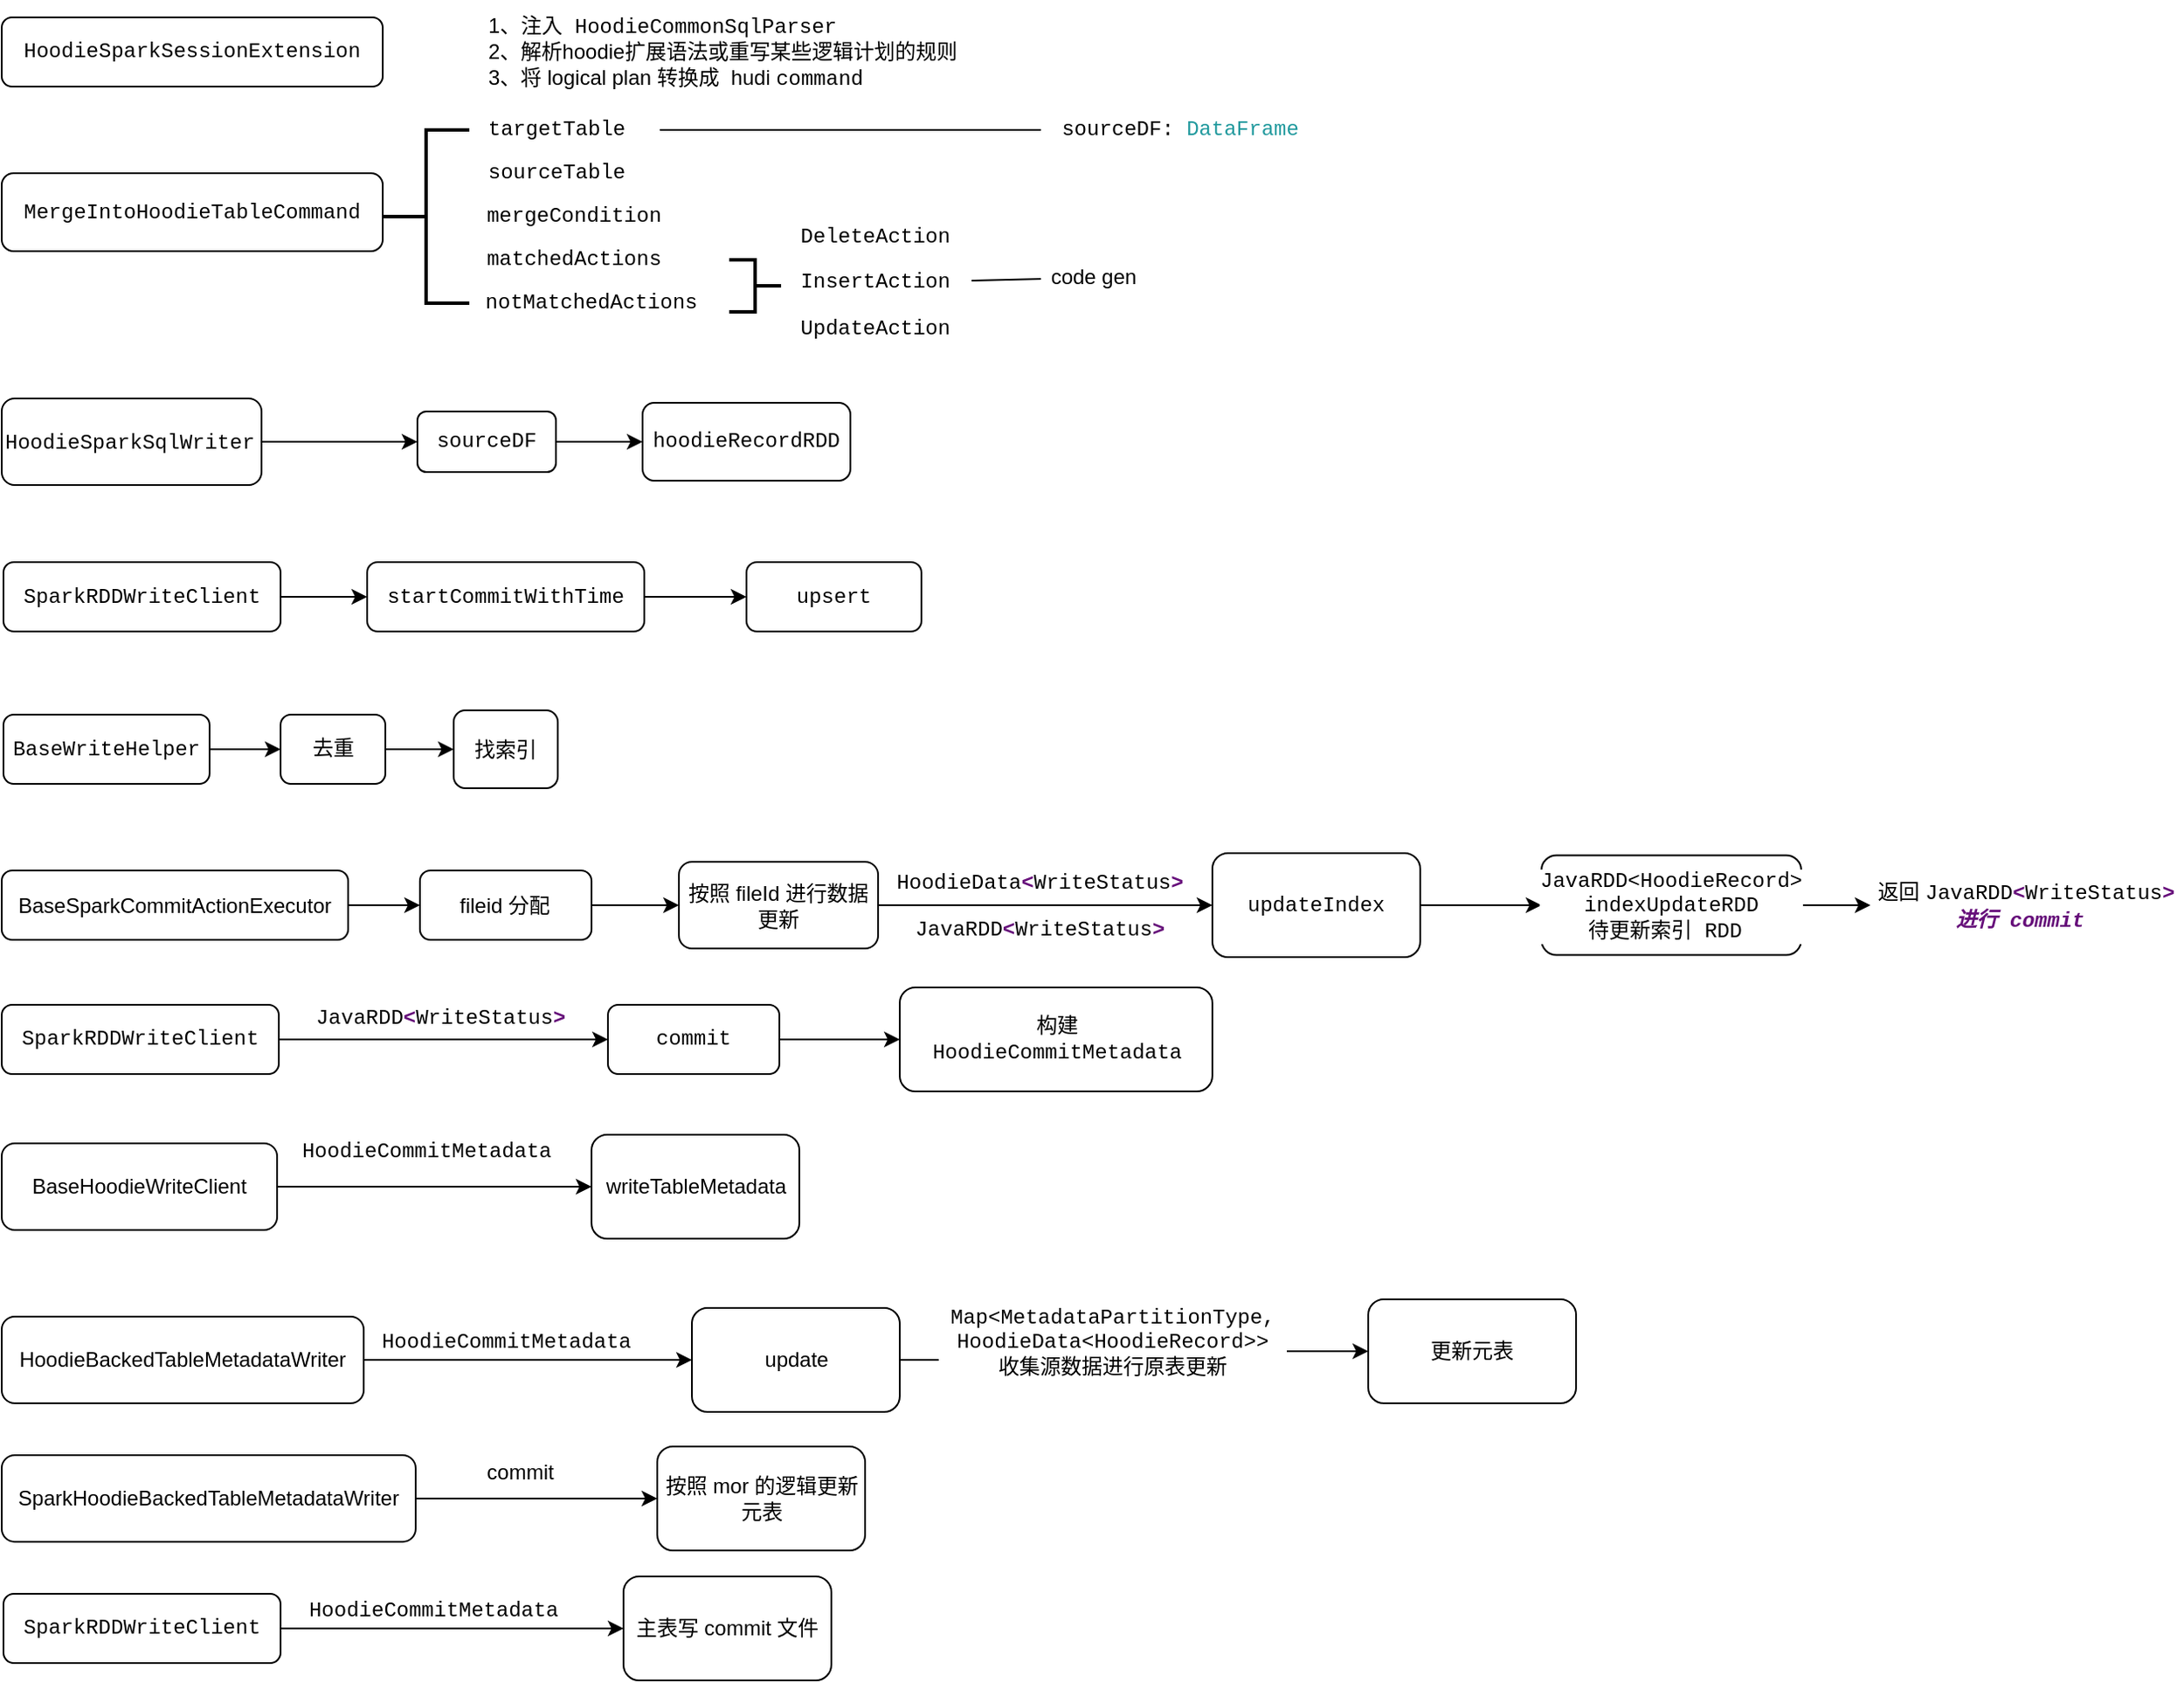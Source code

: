<mxfile version="20.5.1" type="github" pages="2">
  <diagram id="IaXd8rD6_zRk8KyiqjDc" name="调用链路">
    <mxGraphModel dx="1385" dy="583" grid="1" gridSize="10" guides="1" tooltips="1" connect="1" arrows="1" fold="1" page="1" pageScale="1" pageWidth="827" pageHeight="1169" math="0" shadow="0">
      <root>
        <mxCell id="0" />
        <mxCell id="1" parent="0" />
        <mxCell id="9w2mU_xTmuxd3k0DJEVa-1" value="&lt;pre style=&quot;background-color: rgb(255, 255, 255); font-family: &amp;quot;Courier New&amp;quot;; font-size: 9pt;&quot;&gt;HoodieSparkSessionExtension&lt;/pre&gt;" style="rounded=1;whiteSpace=wrap;html=1;" vertex="1" parent="1">
          <mxGeometry x="81" y="90" width="220" height="40" as="geometry" />
        </mxCell>
        <mxCell id="9w2mU_xTmuxd3k0DJEVa-2" value="1、&lt;span style=&quot;background-color: rgb(255, 255, 255); font-family: &amp;quot;Courier New&amp;quot;; font-size: 9pt; text-align: center;&quot;&gt;注入 HoodieCommonSqlParser&lt;/span&gt;&lt;br&gt;2、解析hoodie扩展语法或重写某些逻辑计划的规则&lt;br&gt;3、将 logical plan 转换成&amp;nbsp; hudi&amp;nbsp;&lt;span style=&quot;background-color: rgb(255, 255, 255); font-family: &amp;quot;Courier New&amp;quot;; font-size: 9pt;&quot;&gt;command&lt;/span&gt;&lt;span style=&quot;background-color: initial;&quot;&gt;&amp;nbsp;&lt;/span&gt;" style="text;html=1;strokeColor=none;fillColor=none;align=left;verticalAlign=middle;whiteSpace=wrap;rounded=0;" vertex="1" parent="1">
          <mxGeometry x="360" y="80" width="330" height="60" as="geometry" />
        </mxCell>
        <mxCell id="9w2mU_xTmuxd3k0DJEVa-3" value="&lt;pre style=&quot;background-color: rgb(255, 255, 255); font-family: &amp;quot;Courier New&amp;quot;; font-size: 9pt;&quot;&gt;MergeIntoHoodieTableCommand&lt;/pre&gt;" style="rounded=1;whiteSpace=wrap;html=1;" vertex="1" parent="1">
          <mxGeometry x="81" y="180" width="220" height="45" as="geometry" />
        </mxCell>
        <mxCell id="9w2mU_xTmuxd3k0DJEVa-11" value="" style="strokeWidth=2;html=1;shape=mxgraph.flowchart.annotation_2;align=left;labelPosition=right;pointerEvents=1;" vertex="1" parent="1">
          <mxGeometry x="301" y="155" width="50" height="100" as="geometry" />
        </mxCell>
        <mxCell id="9w2mU_xTmuxd3k0DJEVa-12" value="&lt;pre style=&quot;font-size: 9pt; background-color: rgb(255, 255, 255); font-family: &amp;quot;Courier New&amp;quot;;&quot;&gt;targetTable&lt;/pre&gt;" style="text;html=1;align=center;verticalAlign=middle;resizable=0;points=[];autosize=1;strokeColor=none;fillColor=none;" vertex="1" parent="1">
          <mxGeometry x="351" y="130" width="100" height="50" as="geometry" />
        </mxCell>
        <mxCell id="9w2mU_xTmuxd3k0DJEVa-13" value="&lt;pre style=&quot;font-size: 9pt; font-family: &amp;quot;Courier New&amp;quot;;&quot;&gt;sourceTable&lt;/pre&gt;" style="text;html=1;align=center;verticalAlign=middle;resizable=0;points=[];autosize=1;strokeColor=none;fillColor=none;" vertex="1" parent="1">
          <mxGeometry x="351" y="155" width="100" height="50" as="geometry" />
        </mxCell>
        <mxCell id="9w2mU_xTmuxd3k0DJEVa-14" value="&lt;pre style=&quot;font-size: 9pt; font-family: &amp;quot;Courier New&amp;quot;;&quot;&gt;mergeCondition&lt;/pre&gt;" style="text;html=1;align=center;verticalAlign=middle;resizable=0;points=[];autosize=1;strokeColor=none;fillColor=none;" vertex="1" parent="1">
          <mxGeometry x="351" y="180" width="120" height="50" as="geometry" />
        </mxCell>
        <mxCell id="9w2mU_xTmuxd3k0DJEVa-16" value="&lt;pre style=&quot;font-size: 9pt; font-family: &amp;quot;Courier New&amp;quot;;&quot;&gt;matchedActions&lt;/pre&gt;" style="text;html=1;align=center;verticalAlign=middle;resizable=0;points=[];autosize=1;strokeColor=none;fillColor=none;" vertex="1" parent="1">
          <mxGeometry x="351" y="205" width="120" height="50" as="geometry" />
        </mxCell>
        <mxCell id="9w2mU_xTmuxd3k0DJEVa-17" value="&lt;pre style=&quot;font-size: 9pt; font-family: &amp;quot;Courier New&amp;quot;;&quot;&gt;notMatchedActions&lt;/pre&gt;" style="text;html=1;align=center;verticalAlign=middle;resizable=0;points=[];autosize=1;strokeColor=none;fillColor=none;" vertex="1" parent="1">
          <mxGeometry x="351" y="230" width="140" height="50" as="geometry" />
        </mxCell>
        <mxCell id="9w2mU_xTmuxd3k0DJEVa-19" value="&lt;pre style=&quot;background-color: rgb(255, 255, 255); font-family: &amp;quot;Courier New&amp;quot;; font-size: 9pt;&quot;&gt;DeleteAction&lt;br&gt;&lt;pre style=&quot;font-family: &amp;quot;Courier New&amp;quot;; font-size: 9pt;&quot;&gt;InsertAction&lt;br&gt;&lt;pre style=&quot;font-family: &amp;quot;Courier New&amp;quot;; font-size: 9pt;&quot;&gt;UpdateAction&lt;/pre&gt;&lt;/pre&gt;&lt;/pre&gt;" style="text;html=1;align=center;verticalAlign=middle;resizable=0;points=[];autosize=1;strokeColor=none;fillColor=none;" vertex="1" parent="1">
          <mxGeometry x="530" y="193" width="110" height="100" as="geometry" />
        </mxCell>
        <mxCell id="9w2mU_xTmuxd3k0DJEVa-20" value="" style="strokeWidth=2;html=1;shape=mxgraph.flowchart.annotation_2;align=left;labelPosition=right;pointerEvents=1;rotation=-180;" vertex="1" parent="1">
          <mxGeometry x="501" y="230" width="30" height="30" as="geometry" />
        </mxCell>
        <mxCell id="9w2mU_xTmuxd3k0DJEVa-39" style="edgeStyle=orthogonalEdgeStyle;rounded=0;orthogonalLoop=1;jettySize=auto;html=1;exitX=1;exitY=0.5;exitDx=0;exitDy=0;entryX=0;entryY=0.5;entryDx=0;entryDy=0;" edge="1" parent="1" source="9w2mU_xTmuxd3k0DJEVa-23" target="9w2mU_xTmuxd3k0DJEVa-28">
          <mxGeometry relative="1" as="geometry" />
        </mxCell>
        <mxCell id="9w2mU_xTmuxd3k0DJEVa-23" value="&lt;pre style=&quot;background-color:#ffffff;color:#000000;font-family:&#39;Courier New&#39;;font-size:9.0pt;&quot;&gt;HoodieSparkSqlWriter&lt;/pre&gt;" style="text;whiteSpace=wrap;html=1;rounded=1;strokeColor=default;" vertex="1" parent="1">
          <mxGeometry x="81" y="310" width="150" height="50" as="geometry" />
        </mxCell>
        <mxCell id="9w2mU_xTmuxd3k0DJEVa-24" value="" style="endArrow=none;html=1;rounded=0;" edge="1" parent="1">
          <mxGeometry width="50" height="50" relative="1" as="geometry">
            <mxPoint x="461" y="155" as="sourcePoint" />
            <mxPoint x="681" y="155" as="targetPoint" />
          </mxGeometry>
        </mxCell>
        <mxCell id="9w2mU_xTmuxd3k0DJEVa-25" value="&lt;pre style=&quot;background-color: rgb(255, 255, 255); font-family: &amp;quot;Courier New&amp;quot;; font-size: 9pt;&quot;&gt;sourceDF: &lt;span style=&quot;color:#20999d;&quot;&gt;DataFrame&lt;/span&gt;&lt;/pre&gt;" style="text;html=1;align=center;verticalAlign=middle;resizable=0;points=[];autosize=1;strokeColor=none;fillColor=none;" vertex="1" parent="1">
          <mxGeometry x="681" y="130" width="160" height="50" as="geometry" />
        </mxCell>
        <mxCell id="9w2mU_xTmuxd3k0DJEVa-26" value="" style="endArrow=none;html=1;rounded=0;exitX=1.009;exitY=0.43;exitDx=0;exitDy=0;exitPerimeter=0;" edge="1" parent="1">
          <mxGeometry width="50" height="50" relative="1" as="geometry">
            <mxPoint x="640.99" y="242" as="sourcePoint" />
            <mxPoint x="681" y="241" as="targetPoint" />
          </mxGeometry>
        </mxCell>
        <mxCell id="9w2mU_xTmuxd3k0DJEVa-27" value="code gen" style="text;html=1;align=center;verticalAlign=middle;resizable=0;points=[];autosize=1;strokeColor=none;fillColor=none;" vertex="1" parent="1">
          <mxGeometry x="676" y="225" width="70" height="30" as="geometry" />
        </mxCell>
        <mxCell id="9w2mU_xTmuxd3k0DJEVa-32" value="" style="edgeStyle=orthogonalEdgeStyle;rounded=0;orthogonalLoop=1;jettySize=auto;html=1;" edge="1" parent="1" source="9w2mU_xTmuxd3k0DJEVa-28" target="9w2mU_xTmuxd3k0DJEVa-31">
          <mxGeometry relative="1" as="geometry" />
        </mxCell>
        <mxCell id="9w2mU_xTmuxd3k0DJEVa-28" value="&lt;pre style=&quot;font-size: 9pt; background-color: rgb(255, 255, 255); font-family: &amp;quot;Courier New&amp;quot;;&quot;&gt;sourceDF&lt;/pre&gt;" style="rounded=1;whiteSpace=wrap;html=1;" vertex="1" parent="1">
          <mxGeometry x="321" y="317.5" width="80" height="35" as="geometry" />
        </mxCell>
        <mxCell id="9w2mU_xTmuxd3k0DJEVa-31" value="&lt;pre style=&quot;background-color: rgb(255, 255, 255); font-family: &amp;quot;Courier New&amp;quot;; font-size: 9pt;&quot;&gt;hoodieRecordRDD&lt;/pre&gt;" style="whiteSpace=wrap;html=1;rounded=1;" vertex="1" parent="1">
          <mxGeometry x="451" y="312.5" width="120" height="45" as="geometry" />
        </mxCell>
        <mxCell id="9w2mU_xTmuxd3k0DJEVa-35" style="edgeStyle=orthogonalEdgeStyle;rounded=0;orthogonalLoop=1;jettySize=auto;html=1;exitX=1;exitY=0.5;exitDx=0;exitDy=0;entryX=0;entryY=0.5;entryDx=0;entryDy=0;" edge="1" parent="1" source="9w2mU_xTmuxd3k0DJEVa-33" target="9w2mU_xTmuxd3k0DJEVa-34">
          <mxGeometry relative="1" as="geometry" />
        </mxCell>
        <mxCell id="9w2mU_xTmuxd3k0DJEVa-33" value="&lt;pre style=&quot;background-color: rgb(255, 255, 255); font-family: &amp;quot;Courier New&amp;quot;; font-size: 9pt;&quot;&gt;SparkRDDWriteClient&lt;/pre&gt;" style="rounded=1;whiteSpace=wrap;html=1;" vertex="1" parent="1">
          <mxGeometry x="82" y="404.5" width="160" height="40" as="geometry" />
        </mxCell>
        <mxCell id="9w2mU_xTmuxd3k0DJEVa-37" value="" style="edgeStyle=orthogonalEdgeStyle;rounded=0;orthogonalLoop=1;jettySize=auto;html=1;" edge="1" parent="1" source="9w2mU_xTmuxd3k0DJEVa-34" target="9w2mU_xTmuxd3k0DJEVa-36">
          <mxGeometry relative="1" as="geometry" />
        </mxCell>
        <mxCell id="9w2mU_xTmuxd3k0DJEVa-34" value="&lt;pre style=&quot;background-color: rgb(255, 255, 255); font-family: &amp;quot;Courier New&amp;quot;; font-size: 9pt;&quot;&gt;startCommitWithTime&lt;/pre&gt;" style="rounded=1;whiteSpace=wrap;html=1;" vertex="1" parent="1">
          <mxGeometry x="292" y="404.5" width="160" height="40" as="geometry" />
        </mxCell>
        <mxCell id="9w2mU_xTmuxd3k0DJEVa-36" value="&lt;pre style=&quot;background-color: rgb(255, 255, 255); font-family: &amp;quot;Courier New&amp;quot;; font-size: 9pt;&quot;&gt;upsert&lt;/pre&gt;" style="whiteSpace=wrap;html=1;rounded=1;" vertex="1" parent="1">
          <mxGeometry x="511" y="404.5" width="101" height="40" as="geometry" />
        </mxCell>
        <mxCell id="9w2mU_xTmuxd3k0DJEVa-42" value="" style="edgeStyle=orthogonalEdgeStyle;rounded=0;orthogonalLoop=1;jettySize=auto;html=1;" edge="1" parent="1" source="9w2mU_xTmuxd3k0DJEVa-40" target="9w2mU_xTmuxd3k0DJEVa-41">
          <mxGeometry relative="1" as="geometry" />
        </mxCell>
        <mxCell id="9w2mU_xTmuxd3k0DJEVa-40" value="&lt;pre style=&quot;background-color:#ffffff;color:#000000;font-family:&#39;Courier New&#39;;font-size:9.0pt;&quot;&gt;BaseWriteHelper&lt;/pre&gt;" style="rounded=1;whiteSpace=wrap;html=1;strokeColor=default;" vertex="1" parent="1">
          <mxGeometry x="82" y="492.5" width="119" height="40" as="geometry" />
        </mxCell>
        <mxCell id="9w2mU_xTmuxd3k0DJEVa-44" value="" style="edgeStyle=orthogonalEdgeStyle;rounded=0;orthogonalLoop=1;jettySize=auto;html=1;" edge="1" parent="1" source="9w2mU_xTmuxd3k0DJEVa-41" target="9w2mU_xTmuxd3k0DJEVa-43">
          <mxGeometry relative="1" as="geometry" />
        </mxCell>
        <mxCell id="9w2mU_xTmuxd3k0DJEVa-41" value="&lt;pre style=&quot;background-color: rgb(255, 255, 255); font-family: &amp;quot;Courier New&amp;quot;; font-size: 9pt;&quot;&gt;去重&lt;/pre&gt;" style="whiteSpace=wrap;html=1;rounded=1;" vertex="1" parent="1">
          <mxGeometry x="242" y="492.5" width="60.5" height="40" as="geometry" />
        </mxCell>
        <mxCell id="9w2mU_xTmuxd3k0DJEVa-43" value="找索引" style="whiteSpace=wrap;html=1;rounded=1;" vertex="1" parent="1">
          <mxGeometry x="341.93" y="490" width="60.13" height="45" as="geometry" />
        </mxCell>
        <mxCell id="9w2mU_xTmuxd3k0DJEVa-48" value="" style="edgeStyle=orthogonalEdgeStyle;rounded=0;orthogonalLoop=1;jettySize=auto;html=1;" edge="1" parent="1" source="9w2mU_xTmuxd3k0DJEVa-45" target="9w2mU_xTmuxd3k0DJEVa-47">
          <mxGeometry relative="1" as="geometry" />
        </mxCell>
        <mxCell id="9w2mU_xTmuxd3k0DJEVa-45" value="BaseSparkCommitActionExecutor" style="rounded=1;whiteSpace=wrap;html=1;strokeColor=default;" vertex="1" parent="1">
          <mxGeometry x="81" y="582.5" width="200" height="40" as="geometry" />
        </mxCell>
        <mxCell id="9w2mU_xTmuxd3k0DJEVa-50" style="edgeStyle=orthogonalEdgeStyle;rounded=0;orthogonalLoop=1;jettySize=auto;html=1;" edge="1" parent="1" source="9w2mU_xTmuxd3k0DJEVa-47" target="9w2mU_xTmuxd3k0DJEVa-49">
          <mxGeometry relative="1" as="geometry" />
        </mxCell>
        <mxCell id="9w2mU_xTmuxd3k0DJEVa-47" value="fileid 分配" style="whiteSpace=wrap;html=1;rounded=1;" vertex="1" parent="1">
          <mxGeometry x="322.46" y="582.5" width="99.07" height="40" as="geometry" />
        </mxCell>
        <mxCell id="9w2mU_xTmuxd3k0DJEVa-52" value="" style="edgeStyle=orthogonalEdgeStyle;rounded=0;orthogonalLoop=1;jettySize=auto;html=1;" edge="1" parent="1" source="9w2mU_xTmuxd3k0DJEVa-49" target="9w2mU_xTmuxd3k0DJEVa-51">
          <mxGeometry relative="1" as="geometry" />
        </mxCell>
        <mxCell id="9w2mU_xTmuxd3k0DJEVa-49" value="按照 fileId 进行数据更新" style="rounded=1;whiteSpace=wrap;html=1;strokeColor=default;" vertex="1" parent="1">
          <mxGeometry x="472" y="577.5" width="115" height="50" as="geometry" />
        </mxCell>
        <mxCell id="9w2mU_xTmuxd3k0DJEVa-55" value="" style="edgeStyle=orthogonalEdgeStyle;rounded=0;orthogonalLoop=1;jettySize=auto;html=1;" edge="1" parent="1" source="9w2mU_xTmuxd3k0DJEVa-51" target="9w2mU_xTmuxd3k0DJEVa-54">
          <mxGeometry relative="1" as="geometry" />
        </mxCell>
        <mxCell id="9w2mU_xTmuxd3k0DJEVa-51" value="&lt;pre style=&quot;background-color: rgb(255, 255, 255); font-family: &amp;quot;Courier New&amp;quot;; font-size: 9pt;&quot;&gt;updateIndex&lt;/pre&gt;" style="whiteSpace=wrap;html=1;rounded=1;" vertex="1" parent="1">
          <mxGeometry x="780" y="572.5" width="120" height="60" as="geometry" />
        </mxCell>
        <mxCell id="9w2mU_xTmuxd3k0DJEVa-53" value="&lt;pre style=&quot;background-color: rgb(255, 255, 255); font-family: &amp;quot;Courier New&amp;quot;; font-size: 9pt;&quot;&gt;HoodieData&lt;span style=&quot;color:#660e7a;font-weight:bold;font-style:italic;&quot;&gt;&amp;lt;&lt;/span&gt;WriteStatus&lt;span style=&quot;color:#660e7a;font-weight:bold;font-style:italic;&quot;&gt;&amp;gt;&lt;/span&gt;&lt;/pre&gt;&lt;pre style=&quot;background-color: rgb(255, 255, 255); font-family: &amp;quot;Courier New&amp;quot;; font-size: 9pt;&quot;&gt;JavaRDD&lt;span style=&quot;color:#660e7a;font-weight:bold;font-style:italic;&quot;&gt;&amp;lt;&lt;/span&gt;WriteStatus&lt;span style=&quot;color:#660e7a;font-weight:bold;font-style:italic;&quot;&gt;&amp;gt;&lt;/span&gt;&lt;/pre&gt;" style="text;html=1;align=center;verticalAlign=middle;resizable=0;points=[];autosize=1;strokeColor=none;fillColor=none;" vertex="1" parent="1">
          <mxGeometry x="590" y="562.5" width="180" height="80" as="geometry" />
        </mxCell>
        <mxCell id="9w2mU_xTmuxd3k0DJEVa-64" style="edgeStyle=orthogonalEdgeStyle;rounded=0;orthogonalLoop=1;jettySize=auto;html=1;exitX=1;exitY=0.5;exitDx=0;exitDy=0;entryX=0;entryY=0.5;entryDx=0;entryDy=0;" edge="1" parent="1" source="9w2mU_xTmuxd3k0DJEVa-54" target="9w2mU_xTmuxd3k0DJEVa-63">
          <mxGeometry relative="1" as="geometry" />
        </mxCell>
        <mxCell id="9w2mU_xTmuxd3k0DJEVa-54" value="&lt;pre style=&quot;background-color: rgb(255, 255, 255); font-family: &amp;quot;Courier New&amp;quot;; font-size: 9pt;&quot;&gt;&lt;span style=&quot;font-size: 9pt;&quot;&gt;JavaRDD&amp;lt;HoodieRecord&amp;gt;&lt;br/&gt;&lt;/span&gt;indexUpdateRDD&lt;br&gt;待更新索引 RDD &lt;/pre&gt;" style="whiteSpace=wrap;html=1;rounded=1;" vertex="1" parent="1">
          <mxGeometry x="970" y="573.75" width="150" height="57.5" as="geometry" />
        </mxCell>
        <mxCell id="9w2mU_xTmuxd3k0DJEVa-61" style="edgeStyle=orthogonalEdgeStyle;rounded=0;orthogonalLoop=1;jettySize=auto;html=1;" edge="1" parent="1" source="9w2mU_xTmuxd3k0DJEVa-56" target="9w2mU_xTmuxd3k0DJEVa-57">
          <mxGeometry relative="1" as="geometry" />
        </mxCell>
        <mxCell id="9w2mU_xTmuxd3k0DJEVa-56" value="&lt;pre style=&quot;background-color: rgb(255, 255, 255); font-family: &amp;quot;Courier New&amp;quot;; font-size: 9pt;&quot;&gt;SparkRDDWriteClient&lt;/pre&gt;" style="rounded=1;whiteSpace=wrap;html=1;" vertex="1" parent="1">
          <mxGeometry x="81" y="660" width="160" height="40" as="geometry" />
        </mxCell>
        <mxCell id="9w2mU_xTmuxd3k0DJEVa-67" value="" style="edgeStyle=orthogonalEdgeStyle;rounded=0;orthogonalLoop=1;jettySize=auto;html=1;" edge="1" parent="1" source="9w2mU_xTmuxd3k0DJEVa-57" target="9w2mU_xTmuxd3k0DJEVa-66">
          <mxGeometry relative="1" as="geometry" />
        </mxCell>
        <mxCell id="9w2mU_xTmuxd3k0DJEVa-57" value="&lt;pre style=&quot;background-color: rgb(255, 255, 255); font-family: &amp;quot;Courier New&amp;quot;; font-size: 9pt;&quot;&gt;commit&lt;/pre&gt;" style="whiteSpace=wrap;html=1;rounded=1;" vertex="1" parent="1">
          <mxGeometry x="431" y="660" width="99" height="40" as="geometry" />
        </mxCell>
        <mxCell id="9w2mU_xTmuxd3k0DJEVa-59" value="&lt;pre style=&quot;background-color: rgb(255, 255, 255); font-family: &amp;quot;Courier New&amp;quot;; font-size: 9pt;&quot;&gt;&lt;br&gt;&lt;/pre&gt;" style="text;html=1;align=center;verticalAlign=middle;resizable=0;points=[];autosize=1;strokeColor=none;fillColor=none;" vertex="1" parent="1">
          <mxGeometry x="331.53" y="642.5" width="20" height="50" as="geometry" />
        </mxCell>
        <mxCell id="9w2mU_xTmuxd3k0DJEVa-62" value="&lt;pre style=&quot;font-size: 9pt; background-color: rgb(255, 255, 255); font-family: &amp;quot;Courier New&amp;quot;;&quot;&gt;JavaRDD&lt;span style=&quot;color: rgb(102, 14, 122); font-weight: bold; font-style: italic;&quot;&gt;&amp;lt;&lt;/span&gt;WriteStatus&lt;font color=&quot;#660e7a&quot;&gt;&lt;b&gt;&lt;i&gt;&amp;gt;&lt;/i&gt;&lt;/b&gt;&lt;/font&gt;&lt;/pre&gt;" style="text;html=1;align=center;verticalAlign=middle;resizable=0;points=[];autosize=1;strokeColor=none;fillColor=none;" vertex="1" parent="1">
          <mxGeometry x="254" y="642.5" width="160" height="50" as="geometry" />
        </mxCell>
        <mxCell id="9w2mU_xTmuxd3k0DJEVa-63" value="返回&amp;nbsp;&lt;span style=&quot;background-color: rgb(255, 255, 255); font-family: &amp;quot;Courier New&amp;quot;; font-size: 9pt;&quot;&gt;JavaRDD&lt;/span&gt;&lt;span style=&quot;font-family: &amp;quot;Courier New&amp;quot;; font-size: 9pt; color: rgb(102, 14, 122); font-weight: bold; font-style: italic;&quot;&gt;&amp;lt;&lt;/span&gt;&lt;span style=&quot;background-color: rgb(255, 255, 255); font-family: &amp;quot;Courier New&amp;quot;; font-size: 9pt;&quot;&gt;WriteStatus&lt;/span&gt;&lt;font style=&quot;font-family: &amp;quot;Courier New&amp;quot;; font-size: 9pt;&quot; color=&quot;#660e7a&quot;&gt;&lt;b&gt;&lt;i&gt;&amp;gt; 进行 commit&amp;nbsp;&lt;/i&gt;&lt;/b&gt;&lt;/font&gt;" style="text;html=1;strokeColor=none;fillColor=none;align=center;verticalAlign=middle;whiteSpace=wrap;rounded=0;" vertex="1" parent="1">
          <mxGeometry x="1160" y="581.5" width="180" height="42" as="geometry" />
        </mxCell>
        <mxCell id="9w2mU_xTmuxd3k0DJEVa-66" value="&lt;pre style=&quot;background-color: rgb(255, 255, 255); font-family: &amp;quot;Courier New&amp;quot;; font-size: 9pt;&quot;&gt;构建&lt;br/&gt;HoodieCommitMetadata&lt;/pre&gt;" style="whiteSpace=wrap;html=1;rounded=1;" vertex="1" parent="1">
          <mxGeometry x="599.5" y="650" width="180.5" height="60" as="geometry" />
        </mxCell>
        <mxCell id="9w2mU_xTmuxd3k0DJEVa-71" value="" style="edgeStyle=orthogonalEdgeStyle;rounded=0;orthogonalLoop=1;jettySize=auto;html=1;" edge="1" parent="1" source="9w2mU_xTmuxd3k0DJEVa-68" target="9w2mU_xTmuxd3k0DJEVa-70">
          <mxGeometry relative="1" as="geometry" />
        </mxCell>
        <mxCell id="9w2mU_xTmuxd3k0DJEVa-68" value="BaseHoodieWriteClient" style="rounded=1;whiteSpace=wrap;html=1;strokeColor=default;" vertex="1" parent="1">
          <mxGeometry x="81" y="740" width="159" height="50" as="geometry" />
        </mxCell>
        <mxCell id="9w2mU_xTmuxd3k0DJEVa-70" value="writeTableMetadata" style="whiteSpace=wrap;html=1;rounded=1;" vertex="1" parent="1">
          <mxGeometry x="421.53" y="735" width="120" height="60" as="geometry" />
        </mxCell>
        <mxCell id="9w2mU_xTmuxd3k0DJEVa-72" value="&lt;pre style=&quot;background-color: rgb(255, 255, 255); font-family: &amp;quot;Courier New&amp;quot;; font-size: 9pt;&quot;&gt;HoodieCommitMetadata&lt;/pre&gt;" style="text;html=1;align=center;verticalAlign=middle;resizable=0;points=[];autosize=1;strokeColor=none;fillColor=none;" vertex="1" parent="1">
          <mxGeometry x="246" y="720" width="160" height="50" as="geometry" />
        </mxCell>
        <mxCell id="9w2mU_xTmuxd3k0DJEVa-75" value="" style="edgeStyle=orthogonalEdgeStyle;rounded=0;orthogonalLoop=1;jettySize=auto;html=1;" edge="1" parent="1" source="9w2mU_xTmuxd3k0DJEVa-73" target="9w2mU_xTmuxd3k0DJEVa-74">
          <mxGeometry relative="1" as="geometry" />
        </mxCell>
        <mxCell id="9w2mU_xTmuxd3k0DJEVa-73" value="HoodieBackedTableMetadataWriter" style="rounded=1;whiteSpace=wrap;html=1;strokeColor=default;" vertex="1" parent="1">
          <mxGeometry x="81" y="840" width="209" height="50" as="geometry" />
        </mxCell>
        <mxCell id="9w2mU_xTmuxd3k0DJEVa-78" value="" style="edgeStyle=orthogonalEdgeStyle;rounded=0;orthogonalLoop=1;jettySize=auto;html=1;" edge="1" parent="1" source="9w2mU_xTmuxd3k0DJEVa-74" target="9w2mU_xTmuxd3k0DJEVa-77">
          <mxGeometry relative="1" as="geometry" />
        </mxCell>
        <mxCell id="9w2mU_xTmuxd3k0DJEVa-74" value="update" style="whiteSpace=wrap;html=1;rounded=1;" vertex="1" parent="1">
          <mxGeometry x="479.5" y="835" width="120" height="60" as="geometry" />
        </mxCell>
        <mxCell id="9w2mU_xTmuxd3k0DJEVa-76" value="&lt;pre style=&quot;background-color: rgb(255, 255, 255); font-family: &amp;quot;Courier New&amp;quot;; font-size: 9pt;&quot;&gt;HoodieCommitMetadata&lt;/pre&gt;" style="text;html=1;align=center;verticalAlign=middle;resizable=0;points=[];autosize=1;strokeColor=none;fillColor=none;" vertex="1" parent="1">
          <mxGeometry x="292" y="830" width="160" height="50" as="geometry" />
        </mxCell>
        <mxCell id="9w2mU_xTmuxd3k0DJEVa-77" value="更新元表" style="whiteSpace=wrap;html=1;rounded=1;" vertex="1" parent="1">
          <mxGeometry x="870" y="830" width="120" height="60" as="geometry" />
        </mxCell>
        <mxCell id="9w2mU_xTmuxd3k0DJEVa-79" value="&lt;pre style=&quot;background-color: rgb(255, 255, 255); font-family: &amp;quot;Courier New&amp;quot;; font-size: 9pt;&quot;&gt; Map&amp;lt;MetadataPartitionType, &lt;br&gt;HoodieData&amp;lt;HoodieRecord&amp;gt;&amp;gt;&lt;br/&gt;收集源数据进行原表更新&lt;/pre&gt;" style="text;html=1;align=center;verticalAlign=middle;resizable=0;points=[];autosize=1;strokeColor=none;fillColor=none;" vertex="1" parent="1">
          <mxGeometry x="612" y="815" width="220" height="80" as="geometry" />
        </mxCell>
        <mxCell id="9w2mU_xTmuxd3k0DJEVa-82" value="" style="edgeStyle=orthogonalEdgeStyle;rounded=0;orthogonalLoop=1;jettySize=auto;html=1;" edge="1" parent="1" source="9w2mU_xTmuxd3k0DJEVa-80" target="9w2mU_xTmuxd3k0DJEVa-81">
          <mxGeometry relative="1" as="geometry" />
        </mxCell>
        <mxCell id="9w2mU_xTmuxd3k0DJEVa-80" value="SparkHoodieBackedTableMetadataWriter" style="rounded=1;whiteSpace=wrap;html=1;strokeColor=default;" vertex="1" parent="1">
          <mxGeometry x="81" y="920" width="239" height="50" as="geometry" />
        </mxCell>
        <mxCell id="9w2mU_xTmuxd3k0DJEVa-81" value="按照 mor 的逻辑更新元表" style="whiteSpace=wrap;html=1;rounded=1;" vertex="1" parent="1">
          <mxGeometry x="459.5" y="915" width="120" height="60" as="geometry" />
        </mxCell>
        <mxCell id="9w2mU_xTmuxd3k0DJEVa-83" value="commit" style="text;html=1;align=center;verticalAlign=middle;resizable=0;points=[];autosize=1;strokeColor=none;fillColor=none;" vertex="1" parent="1">
          <mxGeometry x="350" y="915" width="60" height="30" as="geometry" />
        </mxCell>
        <mxCell id="9w2mU_xTmuxd3k0DJEVa-87" value="" style="edgeStyle=orthogonalEdgeStyle;rounded=0;orthogonalLoop=1;jettySize=auto;html=1;" edge="1" parent="1" source="9w2mU_xTmuxd3k0DJEVa-85" target="9w2mU_xTmuxd3k0DJEVa-86">
          <mxGeometry relative="1" as="geometry" />
        </mxCell>
        <mxCell id="9w2mU_xTmuxd3k0DJEVa-85" value="&lt;pre style=&quot;background-color: rgb(255, 255, 255); font-family: &amp;quot;Courier New&amp;quot;; font-size: 9pt;&quot;&gt;SparkRDDWriteClient&lt;/pre&gt;" style="rounded=1;whiteSpace=wrap;html=1;" vertex="1" parent="1">
          <mxGeometry x="82" y="1000" width="160" height="40" as="geometry" />
        </mxCell>
        <mxCell id="9w2mU_xTmuxd3k0DJEVa-86" value="主表写 commit 文件" style="whiteSpace=wrap;html=1;rounded=1;" vertex="1" parent="1">
          <mxGeometry x="440" y="990" width="120" height="60" as="geometry" />
        </mxCell>
        <mxCell id="9w2mU_xTmuxd3k0DJEVa-88" value="&lt;pre style=&quot;font-size: 9pt; background-color: rgb(255, 255, 255); font-family: &amp;quot;Courier New&amp;quot;;&quot;&gt;HoodieCommitMetadata&lt;/pre&gt;" style="text;html=1;align=center;verticalAlign=middle;resizable=0;points=[];autosize=1;strokeColor=none;fillColor=none;" vertex="1" parent="1">
          <mxGeometry x="250" y="985" width="160" height="50" as="geometry" />
        </mxCell>
        <mxCell id="whgePGpijwFNaqiuUUC8-1" value="&lt;pre style=&quot;font-size: 9pt; background-color: rgb(255, 255, 255); font-family: &amp;quot;Courier New&amp;quot;;&quot;&gt;targetTable&lt;/pre&gt;" style="text;html=1;align=center;verticalAlign=middle;resizable=0;points=[];autosize=1;strokeColor=none;fillColor=none;" vertex="1" parent="1">
          <mxGeometry x="351" y="130" width="100" height="50" as="geometry" />
        </mxCell>
      </root>
    </mxGraphModel>
  </diagram>
  <diagram id="EV_8b6ImYduQrRioEZX_" name="hudi 架构">
    <mxGraphModel dx="1422" dy="700" grid="1" gridSize="10" guides="1" tooltips="1" connect="1" arrows="1" fold="1" page="1" pageScale="1" pageWidth="827" pageHeight="1169" math="0" shadow="0">
      <root>
        <mxCell id="0" />
        <mxCell id="1" parent="0" />
        <mxCell id="4eF3XWVk3jrU0bxTCX5B-5" value="" style="rounded=1;whiteSpace=wrap;html=1;strokeColor=default;" vertex="1" parent="1">
          <mxGeometry x="850" y="420" width="963" height="749" as="geometry" />
        </mxCell>
        <mxCell id="wckTaN3UXEPwmcinamqq-2" value="" style="rounded=1;whiteSpace=wrap;html=1;strokeColor=default;" vertex="1" parent="1">
          <mxGeometry x="10" y="426" width="810" height="784" as="geometry" />
        </mxCell>
        <mxCell id="vx29gBFFsI_nBjzFVmP0-9" value="" style="rounded=1;whiteSpace=wrap;html=1;strokeColor=default;" vertex="1" parent="1">
          <mxGeometry x="40" y="477" width="780" height="273" as="geometry" />
        </mxCell>
        <mxCell id="_2vHa02i4r6gjHAOHa0j-20" value="" style="rounded=1;whiteSpace=wrap;html=1;strokeColor=default;" vertex="1" parent="1">
          <mxGeometry x="40" y="60" width="780" height="340" as="geometry" />
        </mxCell>
        <mxCell id="mw9oX-Dr4_5lqkJgA7dW-2" value="--conf &#39;spark.sql.extensions=org.apache.spark.sql.hudi.HoodieSparkSessionExtension&#39;" style="text;html=1;strokeColor=none;fillColor=none;align=center;verticalAlign=middle;whiteSpace=wrap;rounded=0;" vertex="1" parent="1">
          <mxGeometry x="250" y="60" width="530" height="40" as="geometry" />
        </mxCell>
        <mxCell id="mw9oX-Dr4_5lqkJgA7dW-7" value="&lt;pre style=&quot;background-color: rgb(255, 255, 255); font-family: &amp;quot;Courier New&amp;quot;; font-size: 9pt;&quot;&gt;&lt;b&gt;HoodieSparkSessionExtension&lt;/b&gt;&lt;/pre&gt;" style="text;html=1;strokeColor=none;fillColor=none;align=center;verticalAlign=middle;whiteSpace=wrap;rounded=0;" vertex="1" parent="1">
          <mxGeometry x="60" y="65" width="200" height="30" as="geometry" />
        </mxCell>
        <mxCell id="op0yXbwgtCiYRdR9IwuF-1" style="edgeStyle=orthogonalEdgeStyle;rounded=0;orthogonalLoop=1;jettySize=auto;html=1;exitX=1;exitY=0.5;exitDx=0;exitDy=0;entryX=0;entryY=0.5;entryDx=0;entryDy=0;" edge="1" parent="1" source="mw9oX-Dr4_5lqkJgA7dW-8" target="mw9oX-Dr4_5lqkJgA7dW-9">
          <mxGeometry relative="1" as="geometry" />
        </mxCell>
        <mxCell id="_2vHa02i4r6gjHAOHa0j-4" style="edgeStyle=orthogonalEdgeStyle;rounded=0;orthogonalLoop=1;jettySize=auto;html=1;exitX=1;exitY=0.5;exitDx=0;exitDy=0;entryX=0;entryY=0.5;entryDx=0;entryDy=0;" edge="1" parent="1" source="mw9oX-Dr4_5lqkJgA7dW-8" target="_2vHa02i4r6gjHAOHa0j-3">
          <mxGeometry relative="1" as="geometry" />
        </mxCell>
        <mxCell id="mw9oX-Dr4_5lqkJgA7dW-8" value="&lt;pre style=&quot;background-color: rgb(255, 255, 255); font-family: &amp;quot;Courier New&amp;quot;; font-size: 9pt;&quot;&gt;session&lt;/pre&gt;" style="text;html=1;strokeColor=default;fillColor=none;align=center;verticalAlign=middle;whiteSpace=wrap;rounded=1;" vertex="1" parent="1">
          <mxGeometry x="60" y="120" width="60" height="30" as="geometry" />
        </mxCell>
        <mxCell id="mw9oX-Dr4_5lqkJgA7dW-9" value="&lt;pre style=&quot;background-color: rgb(255, 255, 255); font-family: &amp;quot;Courier New&amp;quot;; font-size: 9pt;&quot;&gt;HoodieCommonSqlParser&lt;/pre&gt;" style="rounded=1;whiteSpace=wrap;html=1;strokeColor=default;" vertex="1" parent="1">
          <mxGeometry x="190" y="115" width="170" height="40" as="geometry" />
        </mxCell>
        <mxCell id="zmIVUsMZz8knpVK18ZpR-1" value="&lt;span style=&quot;&quot;&gt;1、&lt;/span&gt;&lt;span style=&quot;font-size: 9pt; background-color: rgb(255, 255, 255); font-family: &amp;quot;Courier New&amp;quot;;&quot;&gt;注入 HoodieCommonSqlParser&lt;/span&gt;&lt;br style=&quot;&quot;&gt;&lt;span style=&quot;&quot;&gt;2、解析hoodie扩展语法或重写某些逻辑计划的规则&lt;/span&gt;&lt;br style=&quot;&quot;&gt;&lt;span style=&quot;&quot;&gt;3、将 logical plan 转换成&amp;nbsp; hudi&amp;nbsp;&lt;/span&gt;&lt;span style=&quot;font-size: 9pt; background-color: rgb(255, 255, 255); font-family: &amp;quot;Courier New&amp;quot;;&quot;&gt;command&lt;/span&gt;&lt;span style=&quot;background-color: initial;&quot;&gt;&amp;nbsp;&lt;/span&gt;" style="text;html=1;strokeColor=none;fillColor=none;align=left;verticalAlign=middle;whiteSpace=wrap;rounded=0;" vertex="1" parent="1">
          <mxGeometry x="400" y="150" width="300" height="50" as="geometry" />
        </mxCell>
        <mxCell id="zmIVUsMZz8knpVK18ZpR-3" value="&lt;pre style=&quot;background-color: rgb(255, 255, 255); font-family: &amp;quot;Courier New&amp;quot;; font-size: 9pt;&quot;&gt;HoodieLeafRunnableCommand&lt;/pre&gt;" style="rounded=1;whiteSpace=wrap;html=1;strokeColor=default;" vertex="1" parent="1">
          <mxGeometry x="190" y="217.5" width="180" height="45" as="geometry" />
        </mxCell>
        <mxCell id="LrwuGfPmAoLRDRYd-UUD-1" value="&lt;pre style=&quot;background-color: rgb(255, 255, 255); font-family: &amp;quot;Courier New&amp;quot;; font-size: 9pt;&quot;&gt;MergeIntoHoodieTableCommand&lt;/pre&gt;" style="rounded=1;whiteSpace=wrap;html=1;" vertex="1" parent="1">
          <mxGeometry x="60" y="300" width="220" height="45" as="geometry" />
        </mxCell>
        <mxCell id="_2vHa02i4r6gjHAOHa0j-3" value="&lt;pre style=&quot;background-color: rgb(255, 255, 255); font-family: &amp;quot;Courier New&amp;quot;; font-size: 9pt;&quot;&gt;HoodieAnalysis&lt;/pre&gt;" style="rounded=1;whiteSpace=wrap;html=1;strokeColor=default;" vertex="1" parent="1">
          <mxGeometry x="190" y="170" width="110" height="40" as="geometry" />
        </mxCell>
        <mxCell id="_2vHa02i4r6gjHAOHa0j-7" style="edgeStyle=orthogonalEdgeStyle;rounded=0;orthogonalLoop=1;jettySize=auto;html=1;exitX=1;exitY=0.5;exitDx=0;exitDy=0;entryX=0;entryY=0.5;entryDx=0;entryDy=0;" edge="1" parent="1" source="_2vHa02i4r6gjHAOHa0j-5" target="zmIVUsMZz8knpVK18ZpR-3">
          <mxGeometry relative="1" as="geometry" />
        </mxCell>
        <mxCell id="_2vHa02i4r6gjHAOHa0j-5" value="&lt;pre style=&quot;background-color: rgb(255, 255, 255); font-family: &amp;quot;Courier New&amp;quot;; font-size: 9pt;&quot;&gt;&lt;pre style=&quot;font-family: &amp;quot;Courier New&amp;quot;; font-size: 9pt;&quot;&gt;plan&lt;/pre&gt;&lt;/pre&gt;" style="text;html=1;strokeColor=default;fillColor=none;align=center;verticalAlign=middle;whiteSpace=wrap;rounded=1;" vertex="1" parent="1">
          <mxGeometry x="60" y="225" width="60" height="30" as="geometry" />
        </mxCell>
        <mxCell id="_2vHa02i4r6gjHAOHa0j-8" value="" style="strokeWidth=2;html=1;shape=mxgraph.flowchart.annotation_2;align=left;labelPosition=right;pointerEvents=1;" vertex="1" parent="1">
          <mxGeometry x="280" y="275" width="50" height="100" as="geometry" />
        </mxCell>
        <mxCell id="_2vHa02i4r6gjHAOHa0j-9" value="&lt;pre style=&quot;font-size: 9pt; font-family: &amp;quot;Courier New&amp;quot;;&quot;&gt;sourceTable&lt;/pre&gt;" style="text;html=1;align=center;verticalAlign=middle;resizable=0;points=[];autosize=1;strokeColor=none;fillColor=none;" vertex="1" parent="1">
          <mxGeometry x="330" y="275" width="100" height="50" as="geometry" />
        </mxCell>
        <mxCell id="_2vHa02i4r6gjHAOHa0j-10" value="&lt;pre style=&quot;font-size: 9pt; font-family: &amp;quot;Courier New&amp;quot;;&quot;&gt;mergeCondition&lt;/pre&gt;" style="text;html=1;align=center;verticalAlign=middle;resizable=0;points=[];autosize=1;strokeColor=none;fillColor=none;" vertex="1" parent="1">
          <mxGeometry x="330" y="300" width="120" height="50" as="geometry" />
        </mxCell>
        <mxCell id="_2vHa02i4r6gjHAOHa0j-11" value="&lt;pre style=&quot;font-size: 9pt; font-family: &amp;quot;Courier New&amp;quot;;&quot;&gt;matchedActions&lt;/pre&gt;" style="text;html=1;align=center;verticalAlign=middle;resizable=0;points=[];autosize=1;strokeColor=none;fillColor=none;" vertex="1" parent="1">
          <mxGeometry x="330" y="325" width="120" height="50" as="geometry" />
        </mxCell>
        <mxCell id="_2vHa02i4r6gjHAOHa0j-12" value="&lt;pre style=&quot;font-size: 9pt; font-family: &amp;quot;Courier New&amp;quot;;&quot;&gt;notMatchedActions&lt;/pre&gt;" style="text;html=1;align=center;verticalAlign=middle;resizable=0;points=[];autosize=1;strokeColor=none;fillColor=none;" vertex="1" parent="1">
          <mxGeometry x="330" y="350" width="140" height="50" as="geometry" />
        </mxCell>
        <mxCell id="_2vHa02i4r6gjHAOHa0j-13" value="&lt;pre style=&quot;background-color: rgb(255, 255, 255); font-family: &amp;quot;Courier New&amp;quot;; font-size: 9pt;&quot;&gt;DeleteAction&lt;br&gt;&lt;pre style=&quot;font-family: &amp;quot;Courier New&amp;quot;; font-size: 9pt;&quot;&gt;InsertAction&lt;br&gt;&lt;pre style=&quot;font-family: &amp;quot;Courier New&amp;quot;; font-size: 9pt;&quot;&gt;UpdateAction&lt;/pre&gt;&lt;/pre&gt;&lt;/pre&gt;" style="text;html=1;align=center;verticalAlign=middle;resizable=0;points=[];autosize=1;strokeColor=none;fillColor=none;" vertex="1" parent="1">
          <mxGeometry x="509" y="313" width="110" height="100" as="geometry" />
        </mxCell>
        <mxCell id="_2vHa02i4r6gjHAOHa0j-14" value="" style="strokeWidth=2;html=1;shape=mxgraph.flowchart.annotation_2;align=left;labelPosition=right;pointerEvents=1;rotation=-180;" vertex="1" parent="1">
          <mxGeometry x="480" y="350" width="30" height="30" as="geometry" />
        </mxCell>
        <mxCell id="_2vHa02i4r6gjHAOHa0j-15" value="" style="endArrow=none;html=1;rounded=0;" edge="1" parent="1">
          <mxGeometry width="50" height="50" relative="1" as="geometry">
            <mxPoint x="440" y="275" as="sourcePoint" />
            <mxPoint x="660" y="275" as="targetPoint" />
          </mxGeometry>
        </mxCell>
        <mxCell id="_2vHa02i4r6gjHAOHa0j-16" value="" style="endArrow=none;html=1;rounded=0;exitX=1.009;exitY=0.43;exitDx=0;exitDy=0;exitPerimeter=0;" edge="1" parent="1">
          <mxGeometry width="50" height="50" relative="1" as="geometry">
            <mxPoint x="619.99" y="362" as="sourcePoint" />
            <mxPoint x="660" y="361" as="targetPoint" />
          </mxGeometry>
        </mxCell>
        <mxCell id="_2vHa02i4r6gjHAOHa0j-17" value="code gen" style="text;html=1;align=center;verticalAlign=middle;resizable=0;points=[];autosize=1;strokeColor=none;fillColor=none;" vertex="1" parent="1">
          <mxGeometry x="655" y="345" width="70" height="30" as="geometry" />
        </mxCell>
        <mxCell id="_2vHa02i4r6gjHAOHa0j-18" value="&lt;pre style=&quot;font-size: 9pt; background-color: rgb(255, 255, 255); font-family: &amp;quot;Courier New&amp;quot;;&quot;&gt;targetTable&lt;/pre&gt;" style="text;html=1;align=center;verticalAlign=middle;resizable=0;points=[];autosize=1;strokeColor=none;fillColor=none;" vertex="1" parent="1">
          <mxGeometry x="330" y="250" width="100" height="50" as="geometry" />
        </mxCell>
        <mxCell id="_2vHa02i4r6gjHAOHa0j-19" value="&lt;pre style=&quot;background-color: rgb(255, 255, 255); font-family: &amp;quot;Courier New&amp;quot;; font-size: 9pt;&quot;&gt;sourceDF: &lt;span style=&quot;color:#20999d;&quot;&gt;DataFrame&lt;/span&gt;&lt;/pre&gt;" style="text;html=1;align=center;verticalAlign=middle;resizable=0;points=[];autosize=1;strokeColor=none;fillColor=none;" vertex="1" parent="1">
          <mxGeometry x="660" y="250" width="160" height="50" as="geometry" />
        </mxCell>
        <mxCell id="PHOZpSRsTiqVOOE9Oqje-1" value="hudi-spark" style="rounded=1;whiteSpace=wrap;html=1;strokeColor=default;" vertex="1" parent="1">
          <mxGeometry x="85" y="30" width="120" height="30" as="geometry" />
        </mxCell>
        <mxCell id="PHOZpSRsTiqVOOE9Oqje-2" value="hudi-spark-client" style="rounded=1;whiteSpace=wrap;html=1;strokeColor=default;" vertex="1" parent="1">
          <mxGeometry x="85" y="447" width="100" height="30" as="geometry" />
        </mxCell>
        <mxCell id="P58Xqu0RdswaS9aMo26X-1" value="&lt;pre style=&quot;background-color:#ffffff;color:#000000;font-family:&#39;Courier New&#39;;font-size:9.0pt;&quot;&gt;SparkRDDWriteClient&lt;/pre&gt;" style="text;whiteSpace=wrap;html=1;" vertex="1" parent="1">
          <mxGeometry x="60" y="506" width="170" height="60" as="geometry" />
        </mxCell>
        <mxCell id="P58Xqu0RdswaS9aMo26X-3" value="" style="strokeWidth=2;html=1;shape=mxgraph.flowchart.annotation_2;align=left;labelPosition=right;pointerEvents=1;rounded=1;strokeColor=default;" vertex="1" parent="1">
          <mxGeometry x="200" y="486" width="40" height="90" as="geometry" />
        </mxCell>
        <mxCell id="LhHY1dQ9DwTMyCjPm_9c-1" value="&lt;pre style=&quot;background-color: rgb(255, 255, 255); font-family: &amp;quot;Courier New&amp;quot;; font-size: 9pt;&quot;&gt;commit&lt;/pre&gt;" style="text;html=1;strokeColor=none;fillColor=none;align=center;verticalAlign=middle;whiteSpace=wrap;rounded=0;" vertex="1" parent="1">
          <mxGeometry x="245" y="471" width="60" height="30" as="geometry" />
        </mxCell>
        <mxCell id="LhHY1dQ9DwTMyCjPm_9c-2" value="&lt;pre style=&quot;background-color: rgb(255, 255, 255); font-family: &amp;quot;Courier New&amp;quot;; font-size: 9pt;&quot;&gt;upsert&lt;/pre&gt;" style="text;html=1;strokeColor=none;fillColor=none;align=center;verticalAlign=middle;whiteSpace=wrap;rounded=0;" vertex="1" parent="1">
          <mxGeometry x="245" y="491" width="60" height="30" as="geometry" />
        </mxCell>
        <mxCell id="LhHY1dQ9DwTMyCjPm_9c-3" value="&lt;pre style=&quot;background-color: rgb(255, 255, 255); font-family: &amp;quot;Courier New&amp;quot;; font-size: 9pt;&quot;&gt;&lt;pre style=&quot;font-family: &amp;quot;Courier New&amp;quot;; font-size: 9pt;&quot;&gt;cluster&lt;/pre&gt;&lt;/pre&gt;" style="text;html=1;strokeColor=none;fillColor=none;align=center;verticalAlign=middle;whiteSpace=wrap;rounded=0;" vertex="1" parent="1">
          <mxGeometry x="247" y="513" width="60" height="30" as="geometry" />
        </mxCell>
        <mxCell id="LhHY1dQ9DwTMyCjPm_9c-5" value="&lt;pre style=&quot;background-color: rgb(255, 255, 255); font-family: &amp;quot;Courier New&amp;quot;; font-size: 9pt;&quot;&gt;... ...&lt;/pre&gt;" style="text;html=1;strokeColor=none;fillColor=none;align=center;verticalAlign=middle;whiteSpace=wrap;rounded=0;" vertex="1" parent="1">
          <mxGeometry x="248" y="556" width="60" height="30" as="geometry" />
        </mxCell>
        <mxCell id="K0Hi4cTNs62JMdZK0J5b-1" value="&lt;pre style=&quot;font-size: 9pt; background-color: rgb(255, 255, 255); font-family: &amp;quot;Courier New&amp;quot;;&quot;&gt;&lt;br&gt;&lt;/pre&gt;" style="rounded=1;whiteSpace=wrap;html=1;strokeColor=default;" vertex="1" parent="1">
          <mxGeometry x="43.5" y="799" width="756.5" height="381" as="geometry" />
        </mxCell>
        <mxCell id="K0Hi4cTNs62JMdZK0J5b-2" value="&lt;pre style=&quot;background-color: rgb(255, 255, 255); font-family: &amp;quot;Courier New&amp;quot;; font-size: 9pt;&quot;&gt;hudi-clent-common&lt;/pre&gt;" style="rounded=1;whiteSpace=wrap;html=1;strokeColor=default;" vertex="1" parent="1">
          <mxGeometry x="103.5" y="770" width="140" height="29" as="geometry" />
        </mxCell>
        <mxCell id="K0Hi4cTNs62JMdZK0J5b-6" value="&lt;pre style=&quot;background-color: rgb(255, 255, 255); font-family: &amp;quot;Courier New&amp;quot;; font-size: 9pt;&quot;&gt;&lt;pre style=&quot;font-family: &amp;quot;Courier New&amp;quot;; font-size: 9pt;&quot;&gt;deduplicateRecords&lt;/pre&gt;&lt;/pre&gt;" style="text;html=1;strokeColor=none;fillColor=none;align=center;verticalAlign=middle;whiteSpace=wrap;rounded=0;" vertex="1" parent="1">
          <mxGeometry x="134.5" y="989" width="133" height="30" as="geometry" />
        </mxCell>
        <mxCell id="K0Hi4cTNs62JMdZK0J5b-8" value="&lt;pre style=&quot;background-color: rgb(255, 255, 255); font-family: &amp;quot;Courier New&amp;quot;; font-size: 9pt;&quot;&gt;tag&lt;/pre&gt;" style="text;html=1;strokeColor=none;fillColor=none;align=center;verticalAlign=middle;whiteSpace=wrap;rounded=0;" vertex="1" parent="1">
          <mxGeometry x="262.5" y="989" width="60" height="30" as="geometry" />
        </mxCell>
        <mxCell id="K0Hi4cTNs62JMdZK0J5b-12" value="&lt;pre style=&quot;background-color: rgb(255, 255, 255); font-family: &amp;quot;Courier New&amp;quot;; font-size: 9pt;&quot;&gt;&lt;pre style=&quot;font-family: &amp;quot;Courier New&amp;quot;; font-size: 9pt;&quot;&gt;executor.execute&lt;br/&gt;&lt;span style=&quot;color:#660e7a;font-weight:bold;font-style:italic;&quot;&gt;(&lt;/span&gt;taggedRecords&lt;span style=&quot;color:#660e7a;font-weight:bold;font-style:italic;&quot;&gt;)&lt;/span&gt;&lt;/pre&gt;&lt;/pre&gt;" style="text;html=1;strokeColor=none;fillColor=none;align=center;verticalAlign=middle;whiteSpace=wrap;rounded=0;" vertex="1" parent="1">
          <mxGeometry x="311.5" y="988" width="219" height="30" as="geometry" />
        </mxCell>
        <mxCell id="K0Hi4cTNs62JMdZK0J5b-16" value="&lt;pre style=&quot;background-color: rgb(255, 255, 255); font-family: &amp;quot;Courier New&amp;quot;; font-size: 9pt;&quot;&gt;HoodieIndex&lt;/pre&gt;" style="text;html=1;strokeColor=none;fillColor=none;align=center;verticalAlign=middle;whiteSpace=wrap;rounded=0;" vertex="1" parent="1">
          <mxGeometry x="73.5" y="1106" width="90" height="30" as="geometry" />
        </mxCell>
        <mxCell id="K0Hi4cTNs62JMdZK0J5b-17" value="" style="strokeWidth=2;html=1;shape=mxgraph.flowchart.annotation_2;align=left;labelPosition=right;pointerEvents=1;rounded=1;strokeColor=default;" vertex="1" parent="1">
          <mxGeometry x="176.5" y="1071" width="50" height="100" as="geometry" />
        </mxCell>
        <mxCell id="K0Hi4cTNs62JMdZK0J5b-22" value="" style="edgeStyle=orthogonalEdgeStyle;rounded=0;orthogonalLoop=1;jettySize=auto;html=1;" edge="1" parent="1" source="K0Hi4cTNs62JMdZK0J5b-18" target="K0Hi4cTNs62JMdZK0J5b-21">
          <mxGeometry relative="1" as="geometry" />
        </mxCell>
        <mxCell id="K0Hi4cTNs62JMdZK0J5b-18" value="&lt;pre style=&quot;background-color: rgb(255, 255, 255); font-family: &amp;quot;Courier New&amp;quot;; font-size: 9pt;&quot;&gt;tagLocation&lt;/pre&gt;" style="text;html=1;align=center;verticalAlign=middle;resizable=0;points=[];autosize=1;strokeColor=none;fillColor=none;" vertex="1" parent="1">
          <mxGeometry x="226.5" y="1051" width="100" height="50" as="geometry" />
        </mxCell>
        <mxCell id="K0Hi4cTNs62JMdZK0J5b-24" value="" style="edgeStyle=orthogonalEdgeStyle;rounded=0;orthogonalLoop=1;jettySize=auto;html=1;" edge="1" parent="1" source="K0Hi4cTNs62JMdZK0J5b-19" target="K0Hi4cTNs62JMdZK0J5b-23">
          <mxGeometry relative="1" as="geometry" />
        </mxCell>
        <mxCell id="K0Hi4cTNs62JMdZK0J5b-19" value="&lt;pre style=&quot;background-color: rgb(255, 255, 255); font-family: &amp;quot;Courier New&amp;quot;; font-size: 9pt;&quot;&gt;updateLocation&lt;/pre&gt;" style="text;html=1;align=center;verticalAlign=middle;resizable=0;points=[];autosize=1;strokeColor=none;fillColor=none;" vertex="1" parent="1">
          <mxGeometry x="225.5" y="1131" width="120" height="50" as="geometry" />
        </mxCell>
        <mxCell id="K0Hi4cTNs62JMdZK0J5b-21" value="&lt;pre style=&quot;background-color: rgb(255, 255, 255); font-family: &amp;quot;Courier New&amp;quot;; font-size: 9pt;&quot;&gt;&lt;pre style=&quot;font-family: &amp;quot;Courier New&amp;quot;; font-size: 9pt;&quot;&gt;HoodieData&lt;span style=&quot;color:#660e7a;font-weight:bold;font-style:italic;&quot;&gt;&amp;lt;&lt;/span&gt;HoodieRecord&lt;span style=&quot;color:#660e7a;font-weight:bold;font-style:italic;&quot;&gt;&amp;lt;&lt;/span&gt;&lt;span style=&quot;color:#20999d;&quot;&gt;R&lt;/span&gt;&lt;span style=&quot;color:#660e7a;font-weight:bold;font-style:italic;&quot;&gt;&amp;gt;&amp;gt;&lt;/span&gt;&lt;/pre&gt;&lt;/pre&gt;" style="text;html=1;align=center;verticalAlign=middle;resizable=0;points=[];autosize=1;strokeColor=none;fillColor=none;" vertex="1" parent="1">
          <mxGeometry x="351.5" y="1051" width="210" height="50" as="geometry" />
        </mxCell>
        <mxCell id="K0Hi4cTNs62JMdZK0J5b-23" value="&lt;pre style=&quot;background-color: rgb(255, 255, 255); font-family: &amp;quot;Courier New&amp;quot;; font-size: 9pt;&quot;&gt;&lt;pre style=&quot;font-family: &amp;quot;Courier New&amp;quot;; font-size: 9pt;&quot;&gt;HoodieData&amp;lt;WriteStatus&amp;gt;&lt;/pre&gt;&lt;/pre&gt;" style="text;html=1;align=center;verticalAlign=middle;resizable=0;points=[];autosize=1;strokeColor=none;fillColor=none;" vertex="1" parent="1">
          <mxGeometry x="366.5" y="1131" width="180" height="50" as="geometry" />
        </mxCell>
        <mxCell id="sVGPMOWWSOeFsCdMBgbT-2" value="&lt;pre style=&quot;background-color: rgb(255, 255, 255); font-family: &amp;quot;Courier New&amp;quot;; font-size: 9pt;&quot;&gt;HoodieTable&lt;/pre&gt;" style="text;html=1;strokeColor=none;fillColor=none;align=center;verticalAlign=middle;whiteSpace=wrap;rounded=0;" vertex="1" parent="1">
          <mxGeometry x="78.5" y="842" width="60" height="30" as="geometry" />
        </mxCell>
        <mxCell id="sVGPMOWWSOeFsCdMBgbT-4" value="&lt;pre style=&quot;background-color: rgb(255, 255, 255); font-family: &amp;quot;Courier New&amp;quot;; font-size: 9pt;&quot;&gt;rollback&lt;/pre&gt;" style="text;html=1;strokeColor=none;fillColor=none;align=center;verticalAlign=middle;whiteSpace=wrap;rounded=0;" vertex="1" parent="1">
          <mxGeometry x="206.5" y="799" width="60" height="30" as="geometry" />
        </mxCell>
        <mxCell id="sVGPMOWWSOeFsCdMBgbT-5" value="&lt;pre style=&quot;background-color: rgb(255, 255, 255); font-family: &amp;quot;Courier New&amp;quot;; font-size: 9pt;&quot;&gt;upsert&lt;/pre&gt;" style="text;html=1;strokeColor=none;fillColor=none;align=center;verticalAlign=middle;whiteSpace=wrap;rounded=0;" vertex="1" parent="1">
          <mxGeometry x="206.5" y="819" width="60" height="30" as="geometry" />
        </mxCell>
        <mxCell id="sVGPMOWWSOeFsCdMBgbT-6" value="&lt;pre style=&quot;background-color: rgb(255, 255, 255); font-family: &amp;quot;Courier New&amp;quot;; font-size: 9pt;&quot;&gt;&lt;pre style=&quot;font-family: &amp;quot;Courier New&amp;quot;; font-size: 9pt;&quot;&gt;cluster&lt;/pre&gt;&lt;/pre&gt;" style="text;html=1;strokeColor=none;fillColor=none;align=center;verticalAlign=middle;whiteSpace=wrap;rounded=0;" vertex="1" parent="1">
          <mxGeometry x="208.5" y="841" width="60" height="30" as="geometry" />
        </mxCell>
        <mxCell id="sVGPMOWWSOeFsCdMBgbT-7" value="&lt;pre style=&quot;background-color: rgb(255, 255, 255); font-family: &amp;quot;Courier New&amp;quot;; font-size: 9pt;&quot;&gt;compact&lt;/pre&gt;" style="text;html=1;align=center;verticalAlign=middle;resizable=0;points=[];autosize=1;strokeColor=none;fillColor=none;" vertex="1" parent="1">
          <mxGeometry x="203.5" y="855" width="70" height="50" as="geometry" />
        </mxCell>
        <mxCell id="sVGPMOWWSOeFsCdMBgbT-10" value="&lt;pre style=&quot;font-size: 9pt; background-color: rgb(255, 255, 255); font-family: &amp;quot;Courier New&amp;quot;;&quot;&gt;compact&lt;/pre&gt;" style="text;html=1;align=center;verticalAlign=middle;resizable=0;points=[];autosize=1;strokeColor=none;fillColor=none;" vertex="1" parent="1">
          <mxGeometry x="242" y="526" width="70" height="50" as="geometry" />
        </mxCell>
        <mxCell id="sVGPMOWWSOeFsCdMBgbT-11" value="&lt;pre style=&quot;background-color: rgb(255, 255, 255); font-family: &amp;quot;Courier New&amp;quot;; font-size: 9pt;&quot;&gt;... ...&lt;/pre&gt;" style="text;html=1;strokeColor=none;fillColor=none;align=center;verticalAlign=middle;whiteSpace=wrap;rounded=0;" vertex="1" parent="1">
          <mxGeometry x="208.5" y="889" width="60" height="30" as="geometry" />
        </mxCell>
        <mxCell id="sVGPMOWWSOeFsCdMBgbT-12" value="" style="strokeWidth=2;html=1;shape=mxgraph.flowchart.annotation_2;align=left;labelPosition=right;pointerEvents=1;rounded=1;strokeColor=default;" vertex="1" parent="1">
          <mxGeometry x="163.5" y="812" width="40" height="90" as="geometry" />
        </mxCell>
        <mxCell id="sVGPMOWWSOeFsCdMBgbT-18" value="" style="strokeWidth=2;html=1;shape=mxgraph.flowchart.annotation_2;align=left;labelPosition=right;pointerEvents=1;rounded=1;strokeColor=default;" vertex="1" parent="1">
          <mxGeometry x="263.5" y="808.5" width="40" height="51" as="geometry" />
        </mxCell>
        <mxCell id="sVGPMOWWSOeFsCdMBgbT-22" value="" style="edgeStyle=orthogonalEdgeStyle;rounded=0;orthogonalLoop=1;jettySize=auto;html=1;" edge="1" parent="1" source="sVGPMOWWSOeFsCdMBgbT-19" target="sVGPMOWWSOeFsCdMBgbT-21">
          <mxGeometry relative="1" as="geometry" />
        </mxCell>
        <mxCell id="sVGPMOWWSOeFsCdMBgbT-19" value="&lt;pre style=&quot;background-color: rgb(255, 255, 255); font-family: &amp;quot;Courier New&amp;quot;; font-size: 9pt;&quot;&gt;HoodieSparkCopyOnWriteTable&lt;/pre&gt;" style="text;html=1;align=center;verticalAlign=middle;resizable=0;points=[];autosize=1;strokeColor=none;fillColor=none;" vertex="1" parent="1">
          <mxGeometry x="293.5" y="799" width="210" height="50" as="geometry" />
        </mxCell>
        <mxCell id="sVGPMOWWSOeFsCdMBgbT-24" value="" style="edgeStyle=orthogonalEdgeStyle;rounded=0;orthogonalLoop=1;jettySize=auto;html=1;" edge="1" parent="1" source="sVGPMOWWSOeFsCdMBgbT-20" target="sVGPMOWWSOeFsCdMBgbT-23">
          <mxGeometry relative="1" as="geometry" />
        </mxCell>
        <mxCell id="sVGPMOWWSOeFsCdMBgbT-20" value="&lt;pre style=&quot;background-color: rgb(255, 255, 255); font-family: &amp;quot;Courier New&amp;quot;; font-size: 9pt;&quot;&gt;&lt;pre style=&quot;font-family: &amp;quot;Courier New&amp;quot;; font-size: 9pt;&quot;&gt;HoodieSparkMergeOnReadTable&lt;/pre&gt;&lt;/pre&gt;" style="text;html=1;align=center;verticalAlign=middle;resizable=0;points=[];autosize=1;strokeColor=none;fillColor=none;" vertex="1" parent="1">
          <mxGeometry x="293.5" y="822" width="210" height="50" as="geometry" />
        </mxCell>
        <mxCell id="sVGPMOWWSOeFsCdMBgbT-21" value="&lt;pre style=&quot;background-color: rgb(255, 255, 255); font-family: &amp;quot;Courier New&amp;quot;; font-size: 9pt;&quot;&gt;&lt;pre style=&quot;font-family: &amp;quot;Courier New&amp;quot;; font-size: 9pt;&quot;&gt;SparkUpsertCommitActionExecutor&lt;/pre&gt;&lt;/pre&gt;" style="text;html=1;align=center;verticalAlign=middle;resizable=0;points=[];autosize=1;strokeColor=none;fillColor=none;" vertex="1" parent="1">
          <mxGeometry x="523.5" y="799" width="240" height="50" as="geometry" />
        </mxCell>
        <mxCell id="sVGPMOWWSOeFsCdMBgbT-23" value="&lt;pre style=&quot;background-color: rgb(255, 255, 255); font-family: &amp;quot;Courier New&amp;quot;; font-size: 9pt;&quot;&gt;&lt;pre style=&quot;font-family: &amp;quot;Courier New&amp;quot;; font-size: 9pt;&quot;&gt;SparkUpsertDeltaCommitActionExecutor&lt;/pre&gt;&lt;/pre&gt;" style="text;html=1;align=center;verticalAlign=middle;resizable=0;points=[];autosize=1;strokeColor=none;fillColor=none;" vertex="1" parent="1">
          <mxGeometry x="528.5" y="822" width="280" height="50" as="geometry" />
        </mxCell>
        <mxCell id="sVGPMOWWSOeFsCdMBgbT-25" value="" style="strokeWidth=2;html=1;shape=mxgraph.flowchart.annotation_2;align=left;labelPosition=right;pointerEvents=1;rounded=1;strokeColor=default;rotation=-90;" vertex="1" parent="1">
          <mxGeometry x="502.5" y="819" width="20" height="120.5" as="geometry" />
        </mxCell>
        <mxCell id="sVGPMOWWSOeFsCdMBgbT-28" style="edgeStyle=orthogonalEdgeStyle;rounded=0;orthogonalLoop=1;jettySize=auto;html=1;exitX=0.478;exitY=1.02;exitDx=0;exitDy=0;exitPerimeter=0;" edge="1" parent="1" source="sVGPMOWWSOeFsCdMBgbT-26" target="K0Hi4cTNs62JMdZK0J5b-6">
          <mxGeometry relative="1" as="geometry" />
        </mxCell>
        <mxCell id="sVGPMOWWSOeFsCdMBgbT-29" style="edgeStyle=orthogonalEdgeStyle;rounded=0;orthogonalLoop=1;jettySize=auto;html=1;" edge="1" parent="1" source="sVGPMOWWSOeFsCdMBgbT-26" target="K0Hi4cTNs62JMdZK0J5b-8">
          <mxGeometry relative="1" as="geometry">
            <Array as="points">
              <mxPoint x="517.5" y="960" />
              <mxPoint x="292.5" y="960" />
            </Array>
          </mxGeometry>
        </mxCell>
        <mxCell id="sVGPMOWWSOeFsCdMBgbT-30" style="edgeStyle=orthogonalEdgeStyle;rounded=0;orthogonalLoop=1;jettySize=auto;html=1;" edge="1" parent="1" source="sVGPMOWWSOeFsCdMBgbT-26" target="K0Hi4cTNs62JMdZK0J5b-12">
          <mxGeometry relative="1" as="geometry" />
        </mxCell>
        <mxCell id="sVGPMOWWSOeFsCdMBgbT-26" value="&lt;pre style=&quot;background-color: rgb(255, 255, 255); font-family: &amp;quot;Courier New&amp;quot;; font-size: 9pt;&quot;&gt;&lt;pre style=&quot;font-family: &amp;quot;Courier New&amp;quot;; font-size: 9pt;&quot;&gt;HoodieWriteHelper.write&lt;/pre&gt;&lt;/pre&gt;" style="text;html=1;align=center;verticalAlign=middle;resizable=0;points=[];autosize=1;strokeColor=none;fillColor=none;" vertex="1" parent="1">
          <mxGeometry x="429.5" y="880" width="180" height="50" as="geometry" />
        </mxCell>
        <mxCell id="dzHnvamdnHIK_UrS5uga-1" value="&lt;pre style=&quot;background-color: rgb(255, 255, 255); font-family: &amp;quot;Courier New&amp;quot;; font-size: 9pt;&quot;&gt;BaseSparkCommitActionExecutor&lt;/pre&gt;" style="text;html=1;align=center;verticalAlign=middle;resizable=0;points=[];autosize=1;strokeColor=none;fillColor=none;" vertex="1" parent="1">
          <mxGeometry x="40" y="621" width="230" height="50" as="geometry" />
        </mxCell>
        <mxCell id="dzHnvamdnHIK_UrS5uga-2" value="" style="strokeWidth=2;html=1;shape=mxgraph.flowchart.annotation_2;align=left;labelPosition=right;pointerEvents=1;rounded=1;strokeColor=default;" vertex="1" parent="1">
          <mxGeometry x="270" y="596" width="50" height="100" as="geometry" />
        </mxCell>
        <mxCell id="TKEmBh6QoX0s33TcnS2d-2" value="" style="edgeStyle=orthogonalEdgeStyle;rounded=0;orthogonalLoop=1;jettySize=auto;html=1;" edge="1" parent="1" source="dzHnvamdnHIK_UrS5uga-3" target="TKEmBh6QoX0s33TcnS2d-1">
          <mxGeometry relative="1" as="geometry" />
        </mxCell>
        <mxCell id="dzHnvamdnHIK_UrS5uga-3" value="&lt;pre style=&quot;background-color: rgb(255, 255, 255); font-family: &amp;quot;Courier New&amp;quot;; font-size: 9pt;&quot;&gt;execute&lt;/pre&gt;" style="text;html=1;align=center;verticalAlign=middle;resizable=0;points=[];autosize=1;strokeColor=none;fillColor=none;" vertex="1" parent="1">
          <mxGeometry x="320" y="576" width="70" height="50" as="geometry" />
        </mxCell>
        <mxCell id="dzHnvamdnHIK_UrS5uga-4" value="&lt;pre style=&quot;background-color: rgb(255, 255, 255); font-family: &amp;quot;Courier New&amp;quot;; font-size: 9pt;&quot;&gt;&lt;pre style=&quot;font-family: &amp;quot;Courier New&amp;quot;; font-size: 9pt;&quot;&gt;handleUpdate&lt;/pre&gt;&lt;/pre&gt;" style="text;html=1;align=center;verticalAlign=middle;resizable=0;points=[];autosize=1;strokeColor=none;fillColor=none;" vertex="1" parent="1">
          <mxGeometry x="315" y="611" width="110" height="50" as="geometry" />
        </mxCell>
        <mxCell id="dzHnvamdnHIK_UrS5uga-5" value="&lt;pre style=&quot;background-color: rgb(255, 255, 255); font-family: &amp;quot;Courier New&amp;quot;; font-size: 9pt;&quot;&gt;&lt;pre style=&quot;font-family: &amp;quot;Courier New&amp;quot;; font-size: 9pt;&quot;&gt;handleInsert&lt;/pre&gt;&lt;/pre&gt;" style="text;html=1;align=center;verticalAlign=middle;resizable=0;points=[];autosize=1;strokeColor=none;fillColor=none;" vertex="1" parent="1">
          <mxGeometry x="315" y="641" width="110" height="50" as="geometry" />
        </mxCell>
        <mxCell id="TKEmBh6QoX0s33TcnS2d-4" value="" style="edgeStyle=orthogonalEdgeStyle;rounded=0;orthogonalLoop=1;jettySize=auto;html=1;" edge="1" parent="1" source="TKEmBh6QoX0s33TcnS2d-1" target="TKEmBh6QoX0s33TcnS2d-3">
          <mxGeometry relative="1" as="geometry" />
        </mxCell>
        <mxCell id="TKEmBh6QoX0s33TcnS2d-1" value="&lt;pre style=&quot;background-color: rgb(255, 255, 255); font-family: &amp;quot;Courier New&amp;quot;; font-size: 9pt;&quot;&gt;&lt;span style=&quot;font-family: Helvetica; background-color: rgb(248, 249, 250);&quot;&gt;fileid 分配&lt;/span&gt;&lt;br&gt;&lt;/pre&gt;" style="text;html=1;align=center;verticalAlign=middle;resizable=0;points=[];autosize=1;strokeColor=none;fillColor=none;" vertex="1" parent="1">
          <mxGeometry x="465" y="576" width="80" height="50" as="geometry" />
        </mxCell>
        <mxCell id="TKEmBh6QoX0s33TcnS2d-3" value="&lt;pre style=&quot;font-size: 9pt;&quot;&gt;&lt;font face=&quot;Helvetica&quot;&gt;&lt;span style=&quot;background-color: rgb(248, 249, 250);&quot;&gt;按照 fileId 更新数据 &lt;/span&gt;&lt;/font&gt;&lt;/pre&gt;" style="text;html=1;align=center;verticalAlign=middle;resizable=0;points=[];autosize=1;strokeColor=none;fillColor=none;" vertex="1" parent="1">
          <mxGeometry x="600" y="576" width="130" height="50" as="geometry" />
        </mxCell>
        <mxCell id="vx29gBFFsI_nBjzFVmP0-7" value="" style="edgeStyle=orthogonalEdgeStyle;rounded=0;orthogonalLoop=1;jettySize=auto;html=1;" edge="1" parent="1" source="_9l4SEcpJuf-KrGO6U1r-1" target="vx29gBFFsI_nBjzFVmP0-6">
          <mxGeometry relative="1" as="geometry" />
        </mxCell>
        <mxCell id="_9l4SEcpJuf-KrGO6U1r-1" value="&lt;pre style=&quot;background-color: rgb(255, 255, 255); font-family: &amp;quot;Courier New&amp;quot;; font-size: 9pt;&quot;&gt;updateIndex&lt;/pre&gt;" style="text;html=1;align=center;verticalAlign=middle;resizable=0;points=[];autosize=1;strokeColor=none;fillColor=none;" vertex="1" parent="1">
          <mxGeometry x="317" y="671" width="100" height="50" as="geometry" />
        </mxCell>
        <mxCell id="vx29gBFFsI_nBjzFVmP0-2" value="" style="strokeWidth=2;html=1;shape=mxgraph.flowchart.annotation_2;align=left;labelPosition=right;pointerEvents=1;rotation=-180;" vertex="1" parent="1">
          <mxGeometry x="415" y="639" width="30" height="30" as="geometry" />
        </mxCell>
        <mxCell id="FMAcerMTJBmcT1tqVyPY-6" value="" style="edgeStyle=orthogonalEdgeStyle;rounded=0;orthogonalLoop=1;jettySize=auto;html=1;" edge="1" parent="1" source="vx29gBFFsI_nBjzFVmP0-3" target="FMAcerMTJBmcT1tqVyPY-5">
          <mxGeometry relative="1" as="geometry" />
        </mxCell>
        <mxCell id="vx29gBFFsI_nBjzFVmP0-3" value="&amp;nbsp; 更新文件" style="text;html=1;align=center;verticalAlign=middle;resizable=0;points=[];autosize=1;strokeColor=none;fillColor=none;" vertex="1" parent="1">
          <mxGeometry x="443" y="639" width="80" height="30" as="geometry" />
        </mxCell>
        <mxCell id="V9mTSXivHozS8VbpmZXp-2" value="" style="edgeStyle=orthogonalEdgeStyle;rounded=0;orthogonalLoop=1;jettySize=auto;html=1;" edge="1" parent="1" source="vx29gBFFsI_nBjzFVmP0-6" target="V9mTSXivHozS8VbpmZXp-1">
          <mxGeometry relative="1" as="geometry">
            <Array as="points">
              <mxPoint x="590" y="690" />
              <mxPoint x="590" y="690" />
            </Array>
          </mxGeometry>
        </mxCell>
        <mxCell id="vx29gBFFsI_nBjzFVmP0-6" value="&lt;pre style=&quot;background-color: rgb(255, 255, 255); font-family: &amp;quot;Courier New&amp;quot;; font-size: 9pt;&quot;&gt;更新索引&lt;/pre&gt;" style="text;html=1;align=center;verticalAlign=middle;resizable=0;points=[];autosize=1;strokeColor=none;fillColor=none;" vertex="1" parent="1">
          <mxGeometry x="460" y="671" width="70" height="50" as="geometry" />
        </mxCell>
        <mxCell id="vx29gBFFsI_nBjzFVmP0-10" value="&lt;pre style=&quot;font-size: 9pt; background-color: rgb(255, 255, 255); font-family: &amp;quot;Courier New&amp;quot;;&quot;&gt;调用 HoodieTable API&lt;/pre&gt;" style="text;html=1;align=center;verticalAlign=middle;resizable=0;points=[];autosize=1;strokeColor=none;fillColor=none;" vertex="1" parent="1">
          <mxGeometry x="362" y="516" width="160" height="50" as="geometry" />
        </mxCell>
        <mxCell id="vx29gBFFsI_nBjzFVmP0-11" value="" style="strokeWidth=2;html=1;shape=mxgraph.flowchart.annotation_2;align=left;labelPosition=right;pointerEvents=1;rounded=1;strokeColor=default;rotation=-180;" vertex="1" parent="1">
          <mxGeometry x="315" y="502" width="40" height="74" as="geometry" />
        </mxCell>
        <mxCell id="V9mTSXivHozS8VbpmZXp-1" value="&lt;pre style=&quot;background-color: rgb(255, 255, 255); font-family: &amp;quot;Courier New&amp;quot;; font-size: 9pt;&quot;&gt;&lt;pre style=&quot;font-size: 9pt; font-family: &amp;quot;Courier New&amp;quot;;&quot;&gt;&lt;span style=&quot;font-size: 9pt;&quot;&gt;JavaRDD&amp;lt;HoodieRecord&amp;gt;&lt;br&gt;&lt;/span&gt;indexUpdateRDD&lt;br&gt;待更新索引 RDD &lt;/pre&gt;&lt;/pre&gt;" style="text;html=1;align=center;verticalAlign=middle;resizable=0;points=[];autosize=1;strokeColor=#b85450;fillColor=#f8cecc;" vertex="1" parent="1">
          <mxGeometry x="640" y="656" width="170" height="80" as="geometry" />
        </mxCell>
        <mxCell id="FMAcerMTJBmcT1tqVyPY-1" value="record_level_index" style="text;html=1;strokeColor=none;fillColor=none;align=center;verticalAlign=middle;whiteSpace=wrap;rounded=0;" vertex="1" parent="1">
          <mxGeometry x="530" y="661" width="110" height="40" as="geometry" />
        </mxCell>
        <mxCell id="FMAcerMTJBmcT1tqVyPY-5" value="&lt;pre style=&quot;background-color: rgb(255, 255, 255); font-family: &amp;quot;Courier New&amp;quot;; font-size: 9pt;&quot;&gt;HoodieData&lt;span style=&quot;color:#660e7a;font-weight:bold;font-style:italic;&quot;&gt;&amp;lt;&lt;/span&gt;WriteStatus&lt;span style=&quot;color:#660e7a;font-weight:bold;font-style:italic;&quot;&gt;&amp;gt;&lt;/span&gt;&lt;/pre&gt;" style="text;html=1;align=center;verticalAlign=middle;resizable=0;points=[];autosize=1;strokeColor=none;fillColor=none;" vertex="1" parent="1">
          <mxGeometry x="553" y="629" width="180" height="50" as="geometry" />
        </mxCell>
        <mxCell id="wckTaN3UXEPwmcinamqq-3" value="&lt;b&gt;数据更新环节&lt;/b&gt;" style="text;html=1;strokeColor=none;fillColor=none;align=center;verticalAlign=middle;whiteSpace=wrap;rounded=0;" vertex="1" parent="1">
          <mxGeometry x="307" y="426" width="105" height="24" as="geometry" />
        </mxCell>
        <mxCell id="wckTaN3UXEPwmcinamqq-6" value="" style="edgeStyle=orthogonalEdgeStyle;rounded=0;orthogonalLoop=1;jettySize=auto;html=1;" edge="1" parent="1" source="wckTaN3UXEPwmcinamqq-4" target="wckTaN3UXEPwmcinamqq-5">
          <mxGeometry relative="1" as="geometry" />
        </mxCell>
        <mxCell id="wckTaN3UXEPwmcinamqq-4" value="&lt;pre style=&quot;background-color:#ffffff;color:#000000;font-family:&#39;Courier New&#39;;font-size:9.0pt;&quot;&gt;SparkRDDWriteClient&lt;/pre&gt;" style="text;whiteSpace=wrap;html=1;" vertex="1" parent="1">
          <mxGeometry x="870" y="620.5" width="140" height="54" as="geometry" />
        </mxCell>
        <mxCell id="8dqf3LmB2ZCbOffcdoqO-9" value="" style="edgeStyle=orthogonalEdgeStyle;rounded=0;orthogonalLoop=1;jettySize=auto;html=1;" edge="1" parent="1" source="wckTaN3UXEPwmcinamqq-5" target="8dqf3LmB2ZCbOffcdoqO-8">
          <mxGeometry relative="1" as="geometry" />
        </mxCell>
        <mxCell id="wckTaN3UXEPwmcinamqq-5" value="&lt;pre style=&quot;background-color: rgb(255, 255, 255); color: rgb(0, 0, 0); font-family: &amp;quot;Courier New&amp;quot;; font-size: 9pt;&quot;&gt;&lt;pre style=&quot;font-family: &amp;quot;Courier New&amp;quot;; font-size: 9pt;&quot;&gt;commitStats&lt;/pre&gt;&lt;/pre&gt;" style="text;whiteSpace=wrap;html=1;align=left;" vertex="1" parent="1">
          <mxGeometry x="1230" y="620.5" width="100" height="54" as="geometry" />
        </mxCell>
        <mxCell id="XsaKUv9tEzev91GBbbyY-4" value="" style="edgeStyle=orthogonalEdgeStyle;rounded=0;orthogonalLoop=1;jettySize=auto;html=1;" edge="1" parent="1" source="XsaKUv9tEzev91GBbbyY-2" target="XsaKUv9tEzev91GBbbyY-3">
          <mxGeometry relative="1" as="geometry" />
        </mxCell>
        <mxCell id="XsaKUv9tEzev91GBbbyY-6" value="" style="edgeStyle=orthogonalEdgeStyle;rounded=0;orthogonalLoop=1;jettySize=auto;html=1;" edge="1" parent="1" source="XsaKUv9tEzev91GBbbyY-2" target="XsaKUv9tEzev91GBbbyY-5">
          <mxGeometry relative="1" as="geometry" />
        </mxCell>
        <mxCell id="XsaKUv9tEzev91GBbbyY-2" value="&lt;pre style=&quot;background-color: rgb(255, 255, 255); font-family: &amp;quot;Courier New&amp;quot;; font-size: 9pt;&quot;&gt;WriteStatus&lt;/pre&gt;" style="text;html=1;align=center;verticalAlign=middle;resizable=0;points=[];autosize=1;strokeColor=none;fillColor=none;" vertex="1" parent="1">
          <mxGeometry x="890" y="514.5" width="100" height="50" as="geometry" />
        </mxCell>
        <mxCell id="XsaKUv9tEzev91GBbbyY-3" value="&lt;pre style=&quot;background-color: rgb(255, 255, 255); font-family: &amp;quot;Courier New&amp;quot;; font-size: 9pt;&quot;&gt;&lt;pre style=&quot;font-family: &amp;quot;Courier New&amp;quot;; font-size: 9pt;&quot;&gt;List&lt;span style=&quot;color:#660e7a;font-weight:bold;font-style:italic;&quot;&gt;&amp;lt;&lt;/span&gt;HoodieRecord&lt;span style=&quot;color:#660e7a;font-weight:bold;font-style:italic;&quot;&gt;&amp;gt; &lt;/span&gt;&lt;span style=&quot;color:#660e7a;font-weight:bold;&quot;&gt;writtenRecords &lt;/span&gt;&lt;/pre&gt;&lt;/pre&gt;" style="text;html=1;align=center;verticalAlign=middle;resizable=0;points=[];autosize=1;strokeColor=none;fillColor=none;" vertex="1" parent="1">
          <mxGeometry x="1060" y="514.5" width="260" height="50" as="geometry" />
        </mxCell>
        <mxCell id="XsaKUv9tEzev91GBbbyY-5" value="&lt;pre style=&quot;background-color: rgb(255, 255, 255); font-family: &amp;quot;Courier New&amp;quot;; font-size: 9pt;&quot;&gt;&lt;pre style=&quot;font-family: &amp;quot;Courier New&amp;quot;; font-size: 9pt;&quot;&gt;HoodieWriteStat &lt;span style=&quot;color:#660e7a;font-weight:bold;&quot;&gt;stat&lt;/span&gt;&lt;/pre&gt;&lt;/pre&gt;" style="text;html=1;align=center;verticalAlign=middle;resizable=0;points=[];autosize=1;strokeColor=none;fillColor=none;" vertex="1" parent="1">
          <mxGeometry x="1055" y="561.5" width="160" height="50" as="geometry" />
        </mxCell>
        <mxCell id="XsaKUv9tEzev91GBbbyY-10" value="&lt;pre style=&quot;font-size: 9pt; background-color: rgb(255, 255, 255); font-family: &amp;quot;Courier New&amp;quot;;&quot;&gt;JavaRDD&lt;span style=&quot;color: rgb(102, 14, 122); font-weight: bold; font-style: italic;&quot;&gt;&amp;lt;&lt;/span&gt;WriteStatus&lt;span style=&quot;color: rgb(102, 14, 122); font-weight: bold; font-style: italic;&quot;&gt;&amp;gt;  &lt;br/&gt;&lt;/span&gt;collect stat&lt;/pre&gt;" style="text;html=1;align=center;verticalAlign=middle;resizable=0;points=[];autosize=1;strokeColor=none;fillColor=none;" vertex="1" parent="1">
          <mxGeometry x="1030" y="607.5" width="180" height="70" as="geometry" />
        </mxCell>
        <mxCell id="8dqf3LmB2ZCbOffcdoqO-2" value="" style="edgeStyle=orthogonalEdgeStyle;rounded=0;orthogonalLoop=1;jettySize=auto;html=1;" edge="1" parent="1" target="8dqf3LmB2ZCbOffcdoqO-1">
          <mxGeometry relative="1" as="geometry">
            <mxPoint x="1070" y="715.5" as="sourcePoint" />
          </mxGeometry>
        </mxCell>
        <mxCell id="XsaKUv9tEzev91GBbbyY-11" value="&lt;pre style=&quot;background-color: rgb(255, 255, 255); font-family: &amp;quot;Courier New&amp;quot;; font-size: 9pt;&quot;&gt;BaseHoodieWriteClient&lt;/pre&gt;" style="text;html=1;align=center;verticalAlign=middle;resizable=0;points=[];autosize=1;strokeColor=none;fillColor=none;" vertex="1" parent="1">
          <mxGeometry x="900" y="691.5" width="170" height="50" as="geometry" />
        </mxCell>
        <mxCell id="8dqf3LmB2ZCbOffcdoqO-1" value="&lt;pre style=&quot;background-color: rgb(255, 255, 255); font-family: &amp;quot;Courier New&amp;quot;; font-size: 9pt;&quot;&gt;&lt;pre style=&quot;font-size: 9pt; font-family: &amp;quot;Courier New&amp;quot;;&quot;&gt;&lt;pre style=&quot;font-family: &amp;quot;Courier New&amp;quot;; font-size: 9pt;&quot;&gt;writeTableMetadata&lt;span style=&quot;color:#660e7a;font-weight:bold;font-style:italic;&quot;&gt;(&lt;/span&gt;HoodieTable, instantTime, actionType, &lt;font color=&quot;#ff8000&quot;&gt;HoodieCommitMetadata &lt;/font&gt;metadata&lt;span style=&quot;color:#660e7a;font-weight:bold;font-style:italic;&quot;&gt;)&lt;/span&gt;&lt;/pre&gt;&lt;/pre&gt;&lt;/pre&gt;" style="text;html=1;align=center;verticalAlign=middle;resizable=0;points=[];autosize=1;strokeColor=none;fillColor=none;" vertex="1" parent="1">
          <mxGeometry x="1140" y="690.5" width="630" height="50" as="geometry" />
        </mxCell>
        <mxCell id="8dqf3LmB2ZCbOffcdoqO-7" value="" style="edgeStyle=orthogonalEdgeStyle;rounded=0;orthogonalLoop=1;jettySize=auto;html=1;" edge="1" parent="1" target="8dqf3LmB2ZCbOffcdoqO-6">
          <mxGeometry relative="1" as="geometry">
            <mxPoint x="1120" y="755.5" as="sourcePoint" />
          </mxGeometry>
        </mxCell>
        <mxCell id="8dqf3LmB2ZCbOffcdoqO-3" value="HoodieBackedTableMetadataWriter" style="text;html=1;align=center;verticalAlign=middle;resizable=0;points=[];autosize=1;strokeColor=none;fillColor=none;rounded=1;" vertex="1" parent="1">
          <mxGeometry x="900" y="741.5" width="220" height="30" as="geometry" />
        </mxCell>
        <mxCell id="8dqf3LmB2ZCbOffcdoqO-4" value="HoodieBackedTableMetadataWriter" style="text;html=1;align=center;verticalAlign=middle;resizable=0;points=[];autosize=1;strokeColor=none;fillColor=none;rounded=1;" vertex="1" parent="1">
          <mxGeometry x="2005" y="1412" width="220" height="30" as="geometry" />
        </mxCell>
        <mxCell id="4eF3XWVk3jrU0bxTCX5B-3" value="" style="edgeStyle=orthogonalEdgeStyle;rounded=0;orthogonalLoop=1;jettySize=auto;html=1;" edge="1" parent="1" source="8dqf3LmB2ZCbOffcdoqO-6" target="4eF3XWVk3jrU0bxTCX5B-2">
          <mxGeometry relative="1" as="geometry" />
        </mxCell>
        <mxCell id="8dqf3LmB2ZCbOffcdoqO-6" value="update" style="text;html=1;align=center;verticalAlign=middle;resizable=0;points=[];autosize=1;strokeColor=none;fillColor=none;rounded=1;" vertex="1" parent="1">
          <mxGeometry x="1185" y="740.5" width="60" height="30" as="geometry" />
        </mxCell>
        <mxCell id="8dqf3LmB2ZCbOffcdoqO-11" value="" style="edgeStyle=orthogonalEdgeStyle;rounded=0;orthogonalLoop=1;jettySize=auto;html=1;" edge="1" parent="1" source="8dqf3LmB2ZCbOffcdoqO-8" target="8dqf3LmB2ZCbOffcdoqO-10">
          <mxGeometry relative="1" as="geometry" />
        </mxCell>
        <mxCell id="8dqf3LmB2ZCbOffcdoqO-8" value="&lt;pre style=&quot;background-color: rgb(255, 255, 255); color: rgb(0, 0, 0); font-family: &amp;quot;Courier New&amp;quot;; font-size: 9pt;&quot;&gt;&lt;pre style=&quot;font-family: &amp;quot;Courier New&amp;quot;; font-size: 9pt;&quot;&gt;先提更新元数据&lt;/pre&gt;&lt;/pre&gt;" style="text;whiteSpace=wrap;html=1;align=left;" vertex="1" parent="1">
          <mxGeometry x="1370" y="620.5" width="100" height="54" as="geometry" />
        </mxCell>
        <mxCell id="8dqf3LmB2ZCbOffcdoqO-10" value="&lt;pre style=&quot;background-color: rgb(255, 255, 255); color: rgb(0, 0, 0); font-family: &amp;quot;Courier New&amp;quot;; font-size: 9pt;&quot;&gt;&lt;pre style=&quot;font-family: &amp;quot;Courier New&amp;quot;; font-size: 9pt;&quot;&gt;主表commit&lt;/pre&gt;&lt;/pre&gt;" style="text;whiteSpace=wrap;html=1;align=left;" vertex="1" parent="1">
          <mxGeometry x="1530" y="620.5" width="100" height="54" as="geometry" />
        </mxCell>
        <mxCell id="CQXyWc43Opuu3ooODFHp-1" value="RDD&amp;lt;WriteStatus&amp;gt;" style="text;html=1;align=center;verticalAlign=middle;resizable=0;points=[];autosize=1;strokeColor=none;fillColor=none;" vertex="1" parent="1">
          <mxGeometry x="870" y="477" width="130" height="30" as="geometry" />
        </mxCell>
        <mxCell id="4eF3XWVk3jrU0bxTCX5B-2" value="&lt;span style=&quot;&quot;&gt;按照 mor 的逻辑更新元表&lt;/span&gt;" style="text;html=1;align=center;verticalAlign=middle;resizable=0;points=[];autosize=1;strokeColor=none;fillColor=none;rounded=1;" vertex="1" parent="1">
          <mxGeometry x="1340" y="740.5" width="160" height="30" as="geometry" />
        </mxCell>
        <mxCell id="4eF3XWVk3jrU0bxTCX5B-6" value="&lt;b&gt;数据Commit环节&lt;/b&gt;" style="text;html=1;strokeColor=none;fillColor=none;align=center;verticalAlign=middle;whiteSpace=wrap;rounded=0;" vertex="1" parent="1">
          <mxGeometry x="1030" y="423" width="105" height="24" as="geometry" />
        </mxCell>
      </root>
    </mxGraphModel>
  </diagram>
</mxfile>
